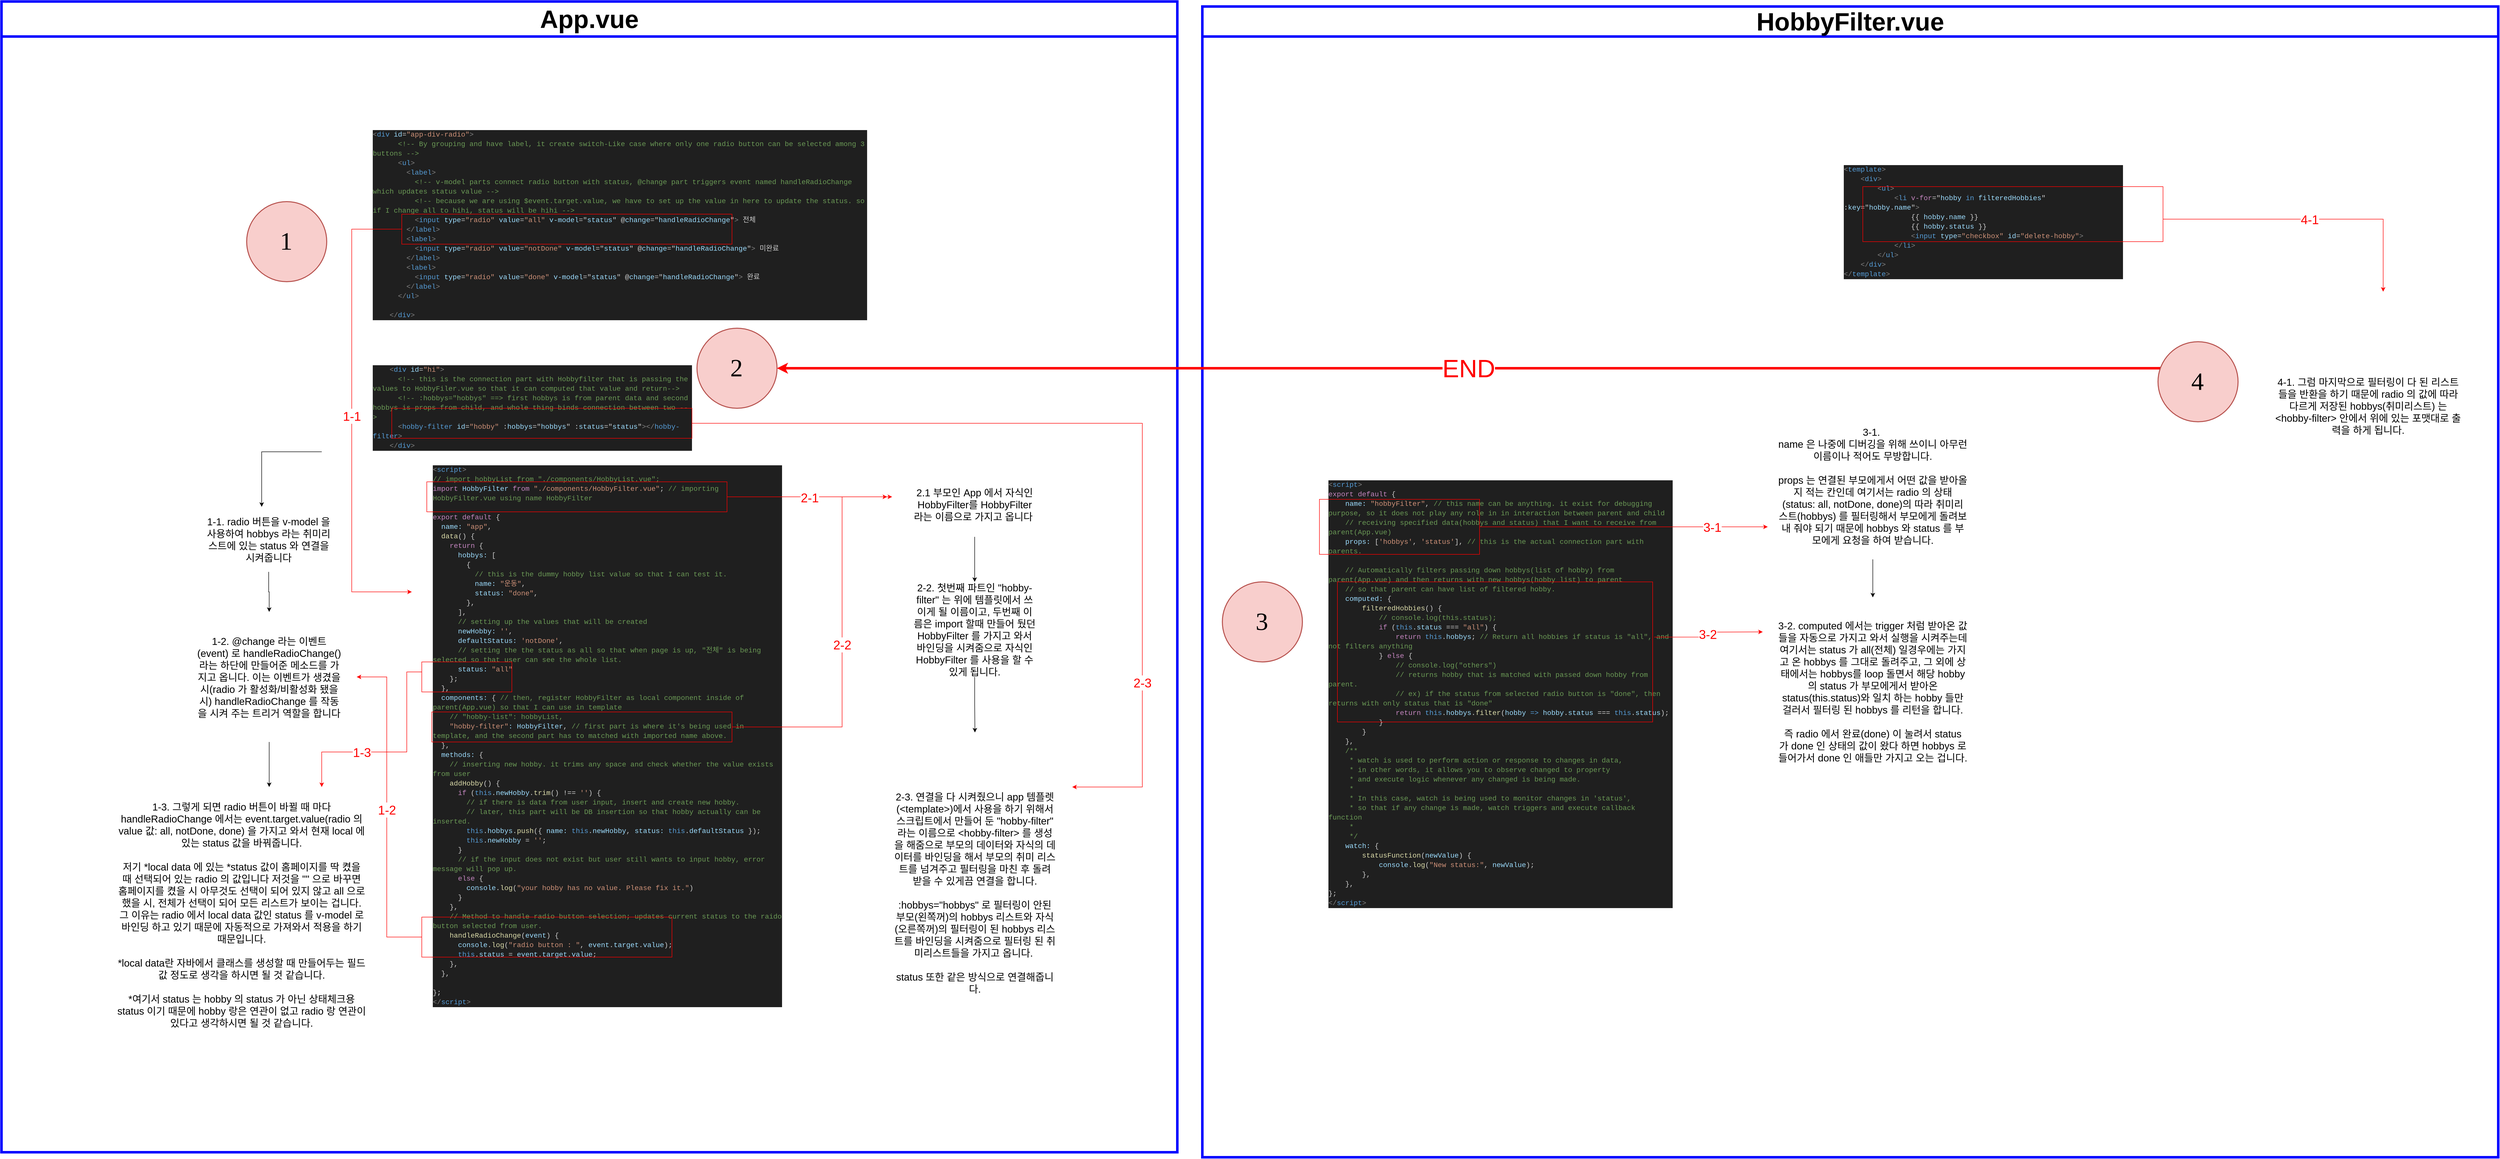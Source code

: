 <mxfile version="23.1.7" type="device">
  <diagram name="Page-1" id="AKq-HtfUwwOY7Rf29wgI">
    <mxGraphModel dx="2935" dy="727" grid="1" gridSize="10" guides="1" tooltips="1" connect="1" arrows="1" fold="1" page="1" pageScale="1" pageWidth="850" pageHeight="1100" math="0" shadow="0">
      <root>
        <mxCell id="0" />
        <mxCell id="1" parent="0" />
        <mxCell id="H-_R9Qs3FDrRe_8yRrIF-1" value="App.vue" style="swimlane;whiteSpace=wrap;html=1;movable=1;resizable=1;rotatable=1;deletable=1;editable=1;locked=0;connectable=1;strokeWidth=5;strokeColor=#0000FF;fontSize=50;startSize=70;" vertex="1" parent="1">
          <mxGeometry x="-1240" y="610" width="2350" height="2300" as="geometry" />
        </mxCell>
        <mxCell id="H-_R9Qs3FDrRe_8yRrIF-2" value="HobbyFilter.vue" style="swimlane;whiteSpace=wrap;html=1;movable=1;resizable=1;rotatable=1;deletable=1;editable=1;locked=0;connectable=1;strokeWidth=5;strokeColor=#0000FF;fontSize=50;startSize=60;" vertex="1" parent="1">
          <mxGeometry x="1160" y="620" width="2590" height="2300" as="geometry" />
        </mxCell>
        <mxCell id="H-_R9Qs3FDrRe_8yRrIF-31" value="&lt;div style=&quot;color: rgb(204, 204, 204); background-color: rgb(31, 31, 31); font-family: Consolas, &amp;quot;Courier New&amp;quot;, monospace; font-weight: normal; font-size: 14px; line-height: 19px;&quot;&gt;&lt;div&gt;&lt;span style=&quot;color: #808080;&quot;&gt;&amp;lt;&lt;/span&gt;&lt;span style=&quot;color: #569cd6;&quot;&gt;div&lt;/span&gt;&lt;span style=&quot;color: #cccccc;&quot;&gt; &lt;/span&gt;&lt;span style=&quot;color: #9cdcfe;&quot;&gt;id&lt;/span&gt;&lt;span style=&quot;color: #cccccc;&quot;&gt;=&lt;/span&gt;&lt;span style=&quot;color: #ce9178;&quot;&gt;&quot;app-div-radio&quot;&lt;/span&gt;&lt;span style=&quot;color: #808080;&quot;&gt;&amp;gt;&lt;/span&gt;&lt;/div&gt;&lt;div&gt;&lt;span style=&quot;color: #cccccc;&quot;&gt;&amp;nbsp; &amp;nbsp; &amp;nbsp; &lt;/span&gt;&lt;span style=&quot;color: #6a9955;&quot;&gt;&amp;lt;!-- By grouping and have label, it create switch-Like case where only one radio button can be selected among 3 buttons --&amp;gt;&lt;/span&gt;&lt;/div&gt;&lt;div&gt;&lt;span style=&quot;color: #cccccc;&quot;&gt;&amp;nbsp; &amp;nbsp; &amp;nbsp; &lt;/span&gt;&lt;span style=&quot;color: #808080;&quot;&gt;&amp;lt;&lt;/span&gt;&lt;span style=&quot;color: #569cd6;&quot;&gt;ul&lt;/span&gt;&lt;span style=&quot;color: #808080;&quot;&gt;&amp;gt;&lt;/span&gt;&lt;/div&gt;&lt;div&gt;&lt;span style=&quot;color: #cccccc;&quot;&gt;&amp;nbsp; &amp;nbsp; &amp;nbsp; &amp;nbsp; &lt;/span&gt;&lt;span style=&quot;color: #808080;&quot;&gt;&amp;lt;&lt;/span&gt;&lt;span style=&quot;color: #569cd6;&quot;&gt;label&lt;/span&gt;&lt;span style=&quot;color: #808080;&quot;&gt;&amp;gt;&lt;/span&gt;&lt;/div&gt;&lt;div&gt;&lt;span style=&quot;color: #cccccc;&quot;&gt;&amp;nbsp; &amp;nbsp; &amp;nbsp; &amp;nbsp; &amp;nbsp; &lt;/span&gt;&lt;span style=&quot;color: #6a9955;&quot;&gt;&amp;lt;!-- v-model parts connect radio button with status, @change part triggers event named handleRadioChange which updates status value --&amp;gt;&lt;/span&gt;&lt;/div&gt;&lt;div&gt;&lt;span style=&quot;color: #cccccc;&quot;&gt;&amp;nbsp; &amp;nbsp; &amp;nbsp; &amp;nbsp; &amp;nbsp; &lt;/span&gt;&lt;span style=&quot;color: #6a9955;&quot;&gt;&amp;lt;!-- because we are using $event.target.value, we have to set up the value in here to update the status. so if I change all to hihi, status will be hihi --&amp;gt;&lt;/span&gt;&lt;/div&gt;&lt;div&gt;&lt;span style=&quot;color: #cccccc;&quot;&gt;&amp;nbsp; &amp;nbsp; &amp;nbsp; &amp;nbsp; &amp;nbsp; &lt;/span&gt;&lt;span style=&quot;color: #808080;&quot;&gt;&amp;lt;&lt;/span&gt;&lt;span style=&quot;color: #569cd6;&quot;&gt;input&lt;/span&gt;&lt;span style=&quot;color: #cccccc;&quot;&gt; &lt;/span&gt;&lt;span style=&quot;color: #9cdcfe;&quot;&gt;type&lt;/span&gt;&lt;span style=&quot;color: #cccccc;&quot;&gt;=&lt;/span&gt;&lt;span style=&quot;color: #ce9178;&quot;&gt;&quot;radio&quot;&lt;/span&gt;&lt;span style=&quot;color: #cccccc;&quot;&gt; &lt;/span&gt;&lt;span style=&quot;color: #9cdcfe;&quot;&gt;value&lt;/span&gt;&lt;span style=&quot;color: #cccccc;&quot;&gt;=&lt;/span&gt;&lt;span style=&quot;color: #ce9178;&quot;&gt;&quot;all&quot;&lt;/span&gt;&lt;span style=&quot;color: #cccccc;&quot;&gt; &lt;/span&gt;&lt;span style=&quot;color: #9cdcfe;&quot;&gt;v-model&lt;/span&gt;&lt;span style=&quot;color: #cccccc;&quot;&gt;=&lt;/span&gt;&lt;span style=&quot;color: #cccccc;&quot;&gt;&quot;&lt;/span&gt;&lt;span style=&quot;color: #9cdcfe;&quot;&gt;status&lt;/span&gt;&lt;span style=&quot;color: #cccccc;&quot;&gt;&quot;&lt;/span&gt;&lt;span style=&quot;color: #cccccc;&quot;&gt; @&lt;/span&gt;&lt;span style=&quot;color: #9cdcfe;&quot;&gt;change&lt;/span&gt;&lt;span style=&quot;color: #cccccc;&quot;&gt;=&lt;/span&gt;&lt;span style=&quot;color: #cccccc;&quot;&gt;&quot;&lt;/span&gt;&lt;span style=&quot;color: #9cdcfe;&quot;&gt;handleRadioChange&lt;/span&gt;&lt;span style=&quot;color: #cccccc;&quot;&gt;&quot;&lt;/span&gt;&lt;span style=&quot;color: #808080;&quot;&gt;&amp;gt;&lt;/span&gt;&lt;span style=&quot;color: #cccccc;&quot;&gt; 전체&lt;/span&gt;&lt;/div&gt;&lt;div&gt;&lt;span style=&quot;color: #cccccc;&quot;&gt;&amp;nbsp; &amp;nbsp; &amp;nbsp; &amp;nbsp; &lt;/span&gt;&lt;span style=&quot;color: #808080;&quot;&gt;&amp;lt;/&lt;/span&gt;&lt;span style=&quot;color: #569cd6;&quot;&gt;label&lt;/span&gt;&lt;span style=&quot;color: #808080;&quot;&gt;&amp;gt;&lt;/span&gt;&lt;/div&gt;&lt;div&gt;&lt;span style=&quot;color: #cccccc;&quot;&gt;&amp;nbsp; &amp;nbsp; &amp;nbsp; &amp;nbsp; &lt;/span&gt;&lt;span style=&quot;color: #808080;&quot;&gt;&amp;lt;&lt;/span&gt;&lt;span style=&quot;color: #569cd6;&quot;&gt;label&lt;/span&gt;&lt;span style=&quot;color: #808080;&quot;&gt;&amp;gt;&lt;/span&gt;&lt;/div&gt;&lt;div&gt;&lt;span style=&quot;color: #cccccc;&quot;&gt;&amp;nbsp; &amp;nbsp; &amp;nbsp; &amp;nbsp; &amp;nbsp; &lt;/span&gt;&lt;span style=&quot;color: #808080;&quot;&gt;&amp;lt;&lt;/span&gt;&lt;span style=&quot;color: #569cd6;&quot;&gt;input&lt;/span&gt;&lt;span style=&quot;color: #cccccc;&quot;&gt; &lt;/span&gt;&lt;span style=&quot;color: #9cdcfe;&quot;&gt;type&lt;/span&gt;&lt;span style=&quot;color: #cccccc;&quot;&gt;=&lt;/span&gt;&lt;span style=&quot;color: #ce9178;&quot;&gt;&quot;radio&quot;&lt;/span&gt;&lt;span style=&quot;color: #cccccc;&quot;&gt; &lt;/span&gt;&lt;span style=&quot;color: #9cdcfe;&quot;&gt;value&lt;/span&gt;&lt;span style=&quot;color: #cccccc;&quot;&gt;=&lt;/span&gt;&lt;span style=&quot;color: #ce9178;&quot;&gt;&quot;notDone&quot;&lt;/span&gt;&lt;span style=&quot;color: #cccccc;&quot;&gt; &lt;/span&gt;&lt;span style=&quot;color: #9cdcfe;&quot;&gt;v-model&lt;/span&gt;&lt;span style=&quot;color: #cccccc;&quot;&gt;=&lt;/span&gt;&lt;span style=&quot;color: #cccccc;&quot;&gt;&quot;&lt;/span&gt;&lt;span style=&quot;color: #9cdcfe;&quot;&gt;status&lt;/span&gt;&lt;span style=&quot;color: #cccccc;&quot;&gt;&quot;&lt;/span&gt;&lt;span style=&quot;color: #cccccc;&quot;&gt; @&lt;/span&gt;&lt;span style=&quot;color: #9cdcfe;&quot;&gt;change&lt;/span&gt;&lt;span style=&quot;color: #cccccc;&quot;&gt;=&lt;/span&gt;&lt;span style=&quot;color: #cccccc;&quot;&gt;&quot;&lt;/span&gt;&lt;span style=&quot;color: #9cdcfe;&quot;&gt;handleRadioChange&lt;/span&gt;&lt;span style=&quot;color: #cccccc;&quot;&gt;&quot;&lt;/span&gt;&lt;span style=&quot;color: #808080;&quot;&gt;&amp;gt;&lt;/span&gt;&lt;span style=&quot;color: #cccccc;&quot;&gt; 미완료&lt;/span&gt;&lt;/div&gt;&lt;div&gt;&lt;span style=&quot;color: #cccccc;&quot;&gt;&amp;nbsp; &amp;nbsp; &amp;nbsp; &amp;nbsp; &lt;/span&gt;&lt;span style=&quot;color: #808080;&quot;&gt;&amp;lt;/&lt;/span&gt;&lt;span style=&quot;color: #569cd6;&quot;&gt;label&lt;/span&gt;&lt;span style=&quot;color: #808080;&quot;&gt;&amp;gt;&lt;/span&gt;&lt;/div&gt;&lt;div&gt;&lt;span style=&quot;color: #cccccc;&quot;&gt;&amp;nbsp; &amp;nbsp; &amp;nbsp; &amp;nbsp; &lt;/span&gt;&lt;span style=&quot;color: #808080;&quot;&gt;&amp;lt;&lt;/span&gt;&lt;span style=&quot;color: #569cd6;&quot;&gt;label&lt;/span&gt;&lt;span style=&quot;color: #808080;&quot;&gt;&amp;gt;&lt;/span&gt;&lt;/div&gt;&lt;div&gt;&lt;span style=&quot;color: #cccccc;&quot;&gt;&amp;nbsp; &amp;nbsp; &amp;nbsp; &amp;nbsp; &amp;nbsp; &lt;/span&gt;&lt;span style=&quot;color: #808080;&quot;&gt;&amp;lt;&lt;/span&gt;&lt;span style=&quot;color: #569cd6;&quot;&gt;input&lt;/span&gt;&lt;span style=&quot;color: #cccccc;&quot;&gt; &lt;/span&gt;&lt;span style=&quot;color: #9cdcfe;&quot;&gt;type&lt;/span&gt;&lt;span style=&quot;color: #cccccc;&quot;&gt;=&lt;/span&gt;&lt;span style=&quot;color: #ce9178;&quot;&gt;&quot;radio&quot;&lt;/span&gt;&lt;span style=&quot;color: #cccccc;&quot;&gt; &lt;/span&gt;&lt;span style=&quot;color: #9cdcfe;&quot;&gt;value&lt;/span&gt;&lt;span style=&quot;color: #cccccc;&quot;&gt;=&lt;/span&gt;&lt;span style=&quot;color: #ce9178;&quot;&gt;&quot;done&quot;&lt;/span&gt;&lt;span style=&quot;color: #cccccc;&quot;&gt; &lt;/span&gt;&lt;span style=&quot;color: #9cdcfe;&quot;&gt;v-model&lt;/span&gt;&lt;span style=&quot;color: #cccccc;&quot;&gt;=&lt;/span&gt;&lt;span style=&quot;color: #cccccc;&quot;&gt;&quot;&lt;/span&gt;&lt;span style=&quot;color: #9cdcfe;&quot;&gt;status&lt;/span&gt;&lt;span style=&quot;color: #cccccc;&quot;&gt;&quot;&lt;/span&gt;&lt;span style=&quot;color: #cccccc;&quot;&gt; @&lt;/span&gt;&lt;span style=&quot;color: #9cdcfe;&quot;&gt;change&lt;/span&gt;&lt;span style=&quot;color: #cccccc;&quot;&gt;=&lt;/span&gt;&lt;span style=&quot;color: #cccccc;&quot;&gt;&quot;&lt;/span&gt;&lt;span style=&quot;color: #9cdcfe;&quot;&gt;handleRadioChange&lt;/span&gt;&lt;span style=&quot;color: #cccccc;&quot;&gt;&quot;&lt;/span&gt;&lt;span style=&quot;color: #808080;&quot;&gt;&amp;gt;&lt;/span&gt;&lt;span style=&quot;color: #cccccc;&quot;&gt; 완료&lt;/span&gt;&lt;/div&gt;&lt;div&gt;&lt;span style=&quot;color: #cccccc;&quot;&gt;&amp;nbsp; &amp;nbsp; &amp;nbsp; &amp;nbsp; &lt;/span&gt;&lt;span style=&quot;color: #808080;&quot;&gt;&amp;lt;/&lt;/span&gt;&lt;span style=&quot;color: #569cd6;&quot;&gt;label&lt;/span&gt;&lt;span style=&quot;color: #808080;&quot;&gt;&amp;gt;&lt;/span&gt;&lt;/div&gt;&lt;div&gt;&lt;span style=&quot;color: #cccccc;&quot;&gt;&amp;nbsp; &amp;nbsp; &amp;nbsp; &lt;/span&gt;&lt;span style=&quot;color: #808080;&quot;&gt;&amp;lt;/&lt;/span&gt;&lt;span style=&quot;color: #569cd6;&quot;&gt;ul&lt;/span&gt;&lt;span style=&quot;color: #808080;&quot;&gt;&amp;gt;&lt;/span&gt;&lt;/div&gt;&lt;br&gt;&lt;div&gt;&lt;span style=&quot;color: #cccccc;&quot;&gt;&amp;nbsp; &amp;nbsp; &lt;/span&gt;&lt;span style=&quot;color: #808080;&quot;&gt;&amp;lt;/&lt;/span&gt;&lt;span style=&quot;color: #569cd6;&quot;&gt;div&lt;/span&gt;&lt;span style=&quot;color: #808080;&quot;&gt;&amp;gt;&lt;/span&gt;&lt;/div&gt;&lt;/div&gt;" style="text;whiteSpace=wrap;html=1;" vertex="1" parent="1">
          <mxGeometry x="-500" y="860" width="990" height="410" as="geometry" />
        </mxCell>
        <mxCell id="H-_R9Qs3FDrRe_8yRrIF-32" value="&lt;div style=&quot;color: rgb(204, 204, 204); background-color: rgb(31, 31, 31); font-family: Consolas, &amp;quot;Courier New&amp;quot;, monospace; font-weight: normal; font-size: 14px; line-height: 19px;&quot;&gt;&lt;div&gt;&lt;span style=&quot;color: #cccccc;&quot;&gt;&amp;nbsp; &amp;nbsp; &lt;/span&gt;&lt;span style=&quot;color: #808080;&quot;&gt;&amp;lt;&lt;/span&gt;&lt;span style=&quot;color: #569cd6;&quot;&gt;div&lt;/span&gt;&lt;span style=&quot;color: #cccccc;&quot;&gt; &lt;/span&gt;&lt;span style=&quot;color: #9cdcfe;&quot;&gt;id&lt;/span&gt;&lt;span style=&quot;color: #cccccc;&quot;&gt;=&lt;/span&gt;&lt;span style=&quot;color: #ce9178;&quot;&gt;&quot;hi&quot;&lt;/span&gt;&lt;span style=&quot;color: #808080;&quot;&gt;&amp;gt;&lt;/span&gt;&lt;/div&gt;&lt;div&gt;&lt;span style=&quot;color: #cccccc;&quot;&gt;&amp;nbsp; &amp;nbsp; &amp;nbsp; &lt;/span&gt;&lt;span style=&quot;color: #6a9955;&quot;&gt;&amp;lt;!-- this is the connection part with Hobbyfilter that is passing the values to HobbyFiler.vue so that it can computed that value and return--&amp;gt;&lt;/span&gt;&lt;/div&gt;&lt;div&gt;&lt;span style=&quot;color: #cccccc;&quot;&gt;&amp;nbsp; &amp;nbsp; &amp;nbsp; &lt;/span&gt;&lt;span style=&quot;color: #6a9955;&quot;&gt;&amp;lt;!-- :hobbys=&quot;hobbys&quot; ==&amp;gt; first hobbys is from parent data and second hobbys is props from child, and whole thing binds connection between two --&amp;gt;&lt;/span&gt;&lt;/div&gt;&lt;div&gt;&lt;span style=&quot;color: #cccccc;&quot;&gt;&amp;nbsp; &amp;nbsp; &amp;nbsp; &lt;/span&gt;&lt;span style=&quot;color: #808080;&quot;&gt;&amp;lt;&lt;/span&gt;&lt;span style=&quot;color: #569cd6;&quot;&gt;hobby-filter&lt;/span&gt;&lt;span style=&quot;color: #cccccc;&quot;&gt; &lt;/span&gt;&lt;span style=&quot;color: #9cdcfe;&quot;&gt;id&lt;/span&gt;&lt;span style=&quot;color: #cccccc;&quot;&gt;=&lt;/span&gt;&lt;span style=&quot;color: #ce9178;&quot;&gt;&quot;hobby&quot;&lt;/span&gt;&lt;span style=&quot;color: #cccccc;&quot;&gt; :&lt;/span&gt;&lt;span style=&quot;color: #9cdcfe;&quot;&gt;hobbys&lt;/span&gt;&lt;span style=&quot;color: #cccccc;&quot;&gt;=&lt;/span&gt;&lt;span style=&quot;color: #cccccc;&quot;&gt;&quot;&lt;/span&gt;&lt;span style=&quot;color: #9cdcfe;&quot;&gt;hobbys&lt;/span&gt;&lt;span style=&quot;color: #cccccc;&quot;&gt;&quot;&lt;/span&gt;&lt;span style=&quot;color: #cccccc;&quot;&gt; :&lt;/span&gt;&lt;span style=&quot;color: #9cdcfe;&quot;&gt;status&lt;/span&gt;&lt;span style=&quot;color: #cccccc;&quot;&gt;=&lt;/span&gt;&lt;span style=&quot;color: #cccccc;&quot;&gt;&quot;&lt;/span&gt;&lt;span style=&quot;color: #9cdcfe;&quot;&gt;status&lt;/span&gt;&lt;span style=&quot;color: #cccccc;&quot;&gt;&quot;&lt;/span&gt;&lt;span style=&quot;color: #808080;&quot;&gt;&amp;gt;&amp;lt;/&lt;/span&gt;&lt;span style=&quot;color: #569cd6;&quot;&gt;hobby-filter&lt;/span&gt;&lt;span style=&quot;color: #808080;&quot;&gt;&amp;gt;&lt;/span&gt;&lt;/div&gt;&lt;div&gt;&lt;span style=&quot;color: #cccccc;&quot;&gt;&amp;nbsp; &amp;nbsp; &lt;/span&gt;&lt;span style=&quot;color: #808080;&quot;&gt;&amp;lt;/&lt;/span&gt;&lt;span style=&quot;color: #569cd6;&quot;&gt;div&lt;/span&gt;&lt;span style=&quot;color: #808080;&quot;&gt;&amp;gt;&lt;/span&gt;&lt;/div&gt;&lt;/div&gt;" style="text;whiteSpace=wrap;html=1;" vertex="1" parent="1">
          <mxGeometry x="-500" y="1330" width="640" height="210" as="geometry" />
        </mxCell>
        <mxCell id="H-_R9Qs3FDrRe_8yRrIF-33" value="&lt;div style=&quot;color: rgb(204, 204, 204); background-color: rgb(31, 31, 31); font-family: Consolas, &amp;quot;Courier New&amp;quot;, monospace; font-weight: normal; font-size: 14px; line-height: 19px;&quot;&gt;&lt;div&gt;&lt;span style=&quot;color: #808080;&quot;&gt;&amp;lt;&lt;/span&gt;&lt;span style=&quot;color: #569cd6;&quot;&gt;script&lt;/span&gt;&lt;span style=&quot;color: #808080;&quot;&gt;&amp;gt;&lt;/span&gt;&lt;/div&gt;&lt;div&gt;&lt;span style=&quot;color: #6a9955;&quot;&gt;// import hobbyList from &quot;./components/HobbyList.vue&quot;;&lt;/span&gt;&lt;/div&gt;&lt;div&gt;&lt;span style=&quot;color: #c586c0;&quot;&gt;import&lt;/span&gt;&lt;span style=&quot;color: #cccccc;&quot;&gt; &lt;/span&gt;&lt;span style=&quot;color: #9cdcfe;&quot;&gt;HobbyFilter&lt;/span&gt;&lt;span style=&quot;color: #cccccc;&quot;&gt; &lt;/span&gt;&lt;span style=&quot;color: #c586c0;&quot;&gt;from&lt;/span&gt;&lt;span style=&quot;color: #cccccc;&quot;&gt; &lt;/span&gt;&lt;span style=&quot;color: #ce9178;&quot;&gt;&quot;./components/HobbyFilter.vue&quot;&lt;/span&gt;&lt;span style=&quot;color: #cccccc;&quot;&gt;; &lt;/span&gt;&lt;span style=&quot;color: #6a9955;&quot;&gt;// importing HobbyFilter.vue using name HobbyFilter &lt;/span&gt;&lt;/div&gt;&lt;br&gt;&lt;div&gt;&lt;span style=&quot;color: #c586c0;&quot;&gt;export&lt;/span&gt;&lt;span style=&quot;color: #cccccc;&quot;&gt; &lt;/span&gt;&lt;span style=&quot;color: #c586c0;&quot;&gt;default&lt;/span&gt;&lt;span style=&quot;color: #cccccc;&quot;&gt; {&lt;/span&gt;&lt;/div&gt;&lt;div&gt;&lt;span style=&quot;color: #cccccc;&quot;&gt;&amp;nbsp; &lt;/span&gt;&lt;span style=&quot;color: #9cdcfe;&quot;&gt;name&lt;/span&gt;&lt;span style=&quot;color: #9cdcfe;&quot;&gt;:&lt;/span&gt;&lt;span style=&quot;color: #cccccc;&quot;&gt; &lt;/span&gt;&lt;span style=&quot;color: #ce9178;&quot;&gt;&quot;app&quot;&lt;/span&gt;&lt;span style=&quot;color: #cccccc;&quot;&gt;,&lt;/span&gt;&lt;/div&gt;&lt;div&gt;&lt;span style=&quot;color: #cccccc;&quot;&gt;&amp;nbsp; &lt;/span&gt;&lt;span style=&quot;color: #dcdcaa;&quot;&gt;data&lt;/span&gt;&lt;span style=&quot;color: #cccccc;&quot;&gt;() {&lt;/span&gt;&lt;/div&gt;&lt;div&gt;&lt;span style=&quot;color: #cccccc;&quot;&gt;&amp;nbsp; &amp;nbsp; &lt;/span&gt;&lt;span style=&quot;color: #c586c0;&quot;&gt;return&lt;/span&gt;&lt;span style=&quot;color: #cccccc;&quot;&gt; {&lt;/span&gt;&lt;/div&gt;&lt;div&gt;&lt;span style=&quot;color: #cccccc;&quot;&gt;&amp;nbsp; &amp;nbsp; &amp;nbsp; &lt;/span&gt;&lt;span style=&quot;color: #9cdcfe;&quot;&gt;hobbys&lt;/span&gt;&lt;span style=&quot;color: #9cdcfe;&quot;&gt;:&lt;/span&gt;&lt;span style=&quot;color: #cccccc;&quot;&gt; [&lt;/span&gt;&lt;/div&gt;&lt;div&gt;&lt;span style=&quot;color: #cccccc;&quot;&gt;&amp;nbsp; &amp;nbsp; &amp;nbsp; &amp;nbsp; {&lt;/span&gt;&lt;/div&gt;&lt;div&gt;&lt;span style=&quot;color: #cccccc;&quot;&gt;&amp;nbsp; &amp;nbsp; &amp;nbsp; &amp;nbsp; &amp;nbsp; &lt;/span&gt;&lt;span style=&quot;color: #6a9955;&quot;&gt;// this is the dummy hobby list value so that I can test it.&lt;/span&gt;&lt;/div&gt;&lt;div&gt;&lt;span style=&quot;color: #cccccc;&quot;&gt;&amp;nbsp; &amp;nbsp; &amp;nbsp; &amp;nbsp; &amp;nbsp; &lt;/span&gt;&lt;span style=&quot;color: #9cdcfe;&quot;&gt;name&lt;/span&gt;&lt;span style=&quot;color: #9cdcfe;&quot;&gt;:&lt;/span&gt;&lt;span style=&quot;color: #cccccc;&quot;&gt; &lt;/span&gt;&lt;span style=&quot;color: #ce9178;&quot;&gt;&quot;운동&quot;&lt;/span&gt;&lt;span style=&quot;color: #cccccc;&quot;&gt;,&lt;/span&gt;&lt;/div&gt;&lt;div&gt;&lt;span style=&quot;color: #cccccc;&quot;&gt;&amp;nbsp; &amp;nbsp; &amp;nbsp; &amp;nbsp; &amp;nbsp; &lt;/span&gt;&lt;span style=&quot;color: #9cdcfe;&quot;&gt;status&lt;/span&gt;&lt;span style=&quot;color: #9cdcfe;&quot;&gt;:&lt;/span&gt;&lt;span style=&quot;color: #cccccc;&quot;&gt; &lt;/span&gt;&lt;span style=&quot;color: #ce9178;&quot;&gt;&quot;done&quot;&lt;/span&gt;&lt;span style=&quot;color: #cccccc;&quot;&gt;,&lt;/span&gt;&lt;/div&gt;&lt;div&gt;&lt;span style=&quot;color: #cccccc;&quot;&gt;&amp;nbsp; &amp;nbsp; &amp;nbsp; &amp;nbsp; },&lt;/span&gt;&lt;/div&gt;&lt;div&gt;&lt;span style=&quot;color: #cccccc;&quot;&gt;&amp;nbsp; &amp;nbsp; &amp;nbsp; ],&lt;/span&gt;&lt;/div&gt;&lt;div&gt;&lt;span style=&quot;color: #cccccc;&quot;&gt;&amp;nbsp; &amp;nbsp; &amp;nbsp; &lt;/span&gt;&lt;span style=&quot;color: #6a9955;&quot;&gt;// setting up the values that will be created &lt;/span&gt;&lt;/div&gt;&lt;div&gt;&lt;span style=&quot;color: #cccccc;&quot;&gt;&amp;nbsp; &amp;nbsp; &amp;nbsp; &lt;/span&gt;&lt;span style=&quot;color: #9cdcfe;&quot;&gt;newHobby&lt;/span&gt;&lt;span style=&quot;color: #9cdcfe;&quot;&gt;:&lt;/span&gt;&lt;span style=&quot;color: #cccccc;&quot;&gt; &lt;/span&gt;&lt;span style=&quot;color: #ce9178;&quot;&gt;&#39;&#39;&lt;/span&gt;&lt;span style=&quot;color: #cccccc;&quot;&gt;,&lt;/span&gt;&lt;/div&gt;&lt;div&gt;&lt;span style=&quot;color: #cccccc;&quot;&gt;&amp;nbsp; &amp;nbsp; &amp;nbsp; &lt;/span&gt;&lt;span style=&quot;color: #9cdcfe;&quot;&gt;defaultStatus&lt;/span&gt;&lt;span style=&quot;color: #9cdcfe;&quot;&gt;:&lt;/span&gt;&lt;span style=&quot;color: #cccccc;&quot;&gt; &lt;/span&gt;&lt;span style=&quot;color: #ce9178;&quot;&gt;&#39;notDone&#39;&lt;/span&gt;&lt;span style=&quot;color: #cccccc;&quot;&gt;,&lt;/span&gt;&lt;/div&gt;&lt;div&gt;&lt;span style=&quot;color: #cccccc;&quot;&gt;&amp;nbsp; &amp;nbsp; &amp;nbsp; &lt;/span&gt;&lt;span style=&quot;color: #6a9955;&quot;&gt;// setting the the status as all so that when page is up, &quot;전체&quot; is being selected so that user can see the whole list.&lt;/span&gt;&lt;/div&gt;&lt;div&gt;&lt;span style=&quot;color: #cccccc;&quot;&gt;&amp;nbsp; &amp;nbsp; &amp;nbsp; &lt;/span&gt;&lt;span style=&quot;color: #9cdcfe;&quot;&gt;status&lt;/span&gt;&lt;span style=&quot;color: #9cdcfe;&quot;&gt;:&lt;/span&gt;&lt;span style=&quot;color: #cccccc;&quot;&gt; &lt;/span&gt;&lt;span style=&quot;color: #ce9178;&quot;&gt;&quot;all&quot;&lt;/span&gt;&lt;/div&gt;&lt;div&gt;&lt;span style=&quot;color: #cccccc;&quot;&gt;&amp;nbsp; &amp;nbsp; };&lt;/span&gt;&lt;/div&gt;&lt;div&gt;&lt;span style=&quot;color: #cccccc;&quot;&gt;&amp;nbsp; },&lt;/span&gt;&lt;/div&gt;&lt;div&gt;&lt;span style=&quot;color: #cccccc;&quot;&gt;&amp;nbsp; &lt;/span&gt;&lt;span style=&quot;color: #9cdcfe;&quot;&gt;components&lt;/span&gt;&lt;span style=&quot;color: #9cdcfe;&quot;&gt;:&lt;/span&gt;&lt;span style=&quot;color: #cccccc;&quot;&gt; { &lt;/span&gt;&lt;span style=&quot;color: #6a9955;&quot;&gt;// then, register HobbyFilter as local component inside of parent(App.vue) so that I can use in template&lt;/span&gt;&lt;/div&gt;&lt;div&gt;&lt;span style=&quot;color: #cccccc;&quot;&gt;&amp;nbsp; &amp;nbsp; &lt;/span&gt;&lt;span style=&quot;color: #6a9955;&quot;&gt;// &quot;hobby-list&quot;: hobbyList,&lt;/span&gt;&lt;/div&gt;&lt;div&gt;&lt;span style=&quot;color: #cccccc;&quot;&gt;&amp;nbsp; &amp;nbsp; &lt;/span&gt;&lt;span style=&quot;color: #ce9178;&quot;&gt;&quot;hobby-filter&quot;&lt;/span&gt;&lt;span style=&quot;color: #9cdcfe;&quot;&gt;:&lt;/span&gt;&lt;span style=&quot;color: #cccccc;&quot;&gt; &lt;/span&gt;&lt;span style=&quot;color: #9cdcfe;&quot;&gt;HobbyFilter&lt;/span&gt;&lt;span style=&quot;color: #cccccc;&quot;&gt;, &lt;/span&gt;&lt;span style=&quot;color: #6a9955;&quot;&gt;// first part is where it&#39;s being used in template, and the second part has to matched with imported name above.&lt;/span&gt;&lt;/div&gt;&lt;div&gt;&lt;span style=&quot;color: #cccccc;&quot;&gt;&amp;nbsp; },&lt;/span&gt;&lt;/div&gt;&lt;div&gt;&lt;span style=&quot;color: #cccccc;&quot;&gt;&amp;nbsp; &lt;/span&gt;&lt;span style=&quot;color: #9cdcfe;&quot;&gt;methods:&lt;/span&gt;&lt;span style=&quot;color: #cccccc;&quot;&gt; {&lt;/span&gt;&lt;/div&gt;&lt;div&gt;&lt;span style=&quot;color: #cccccc;&quot;&gt;&amp;nbsp; &amp;nbsp; &lt;/span&gt;&lt;span style=&quot;color: #6a9955;&quot;&gt;// inserting new hobby. it trims any space and check whether the value exists from user&lt;/span&gt;&lt;/div&gt;&lt;div&gt;&lt;span style=&quot;color: #cccccc;&quot;&gt;&amp;nbsp; &amp;nbsp; &lt;/span&gt;&lt;span style=&quot;color: #dcdcaa;&quot;&gt;addHobby&lt;/span&gt;&lt;span style=&quot;color: #cccccc;&quot;&gt;() {&lt;/span&gt;&lt;/div&gt;&lt;div&gt;&lt;span style=&quot;color: #cccccc;&quot;&gt;&amp;nbsp; &amp;nbsp; &amp;nbsp; &lt;/span&gt;&lt;span style=&quot;color: #c586c0;&quot;&gt;if&lt;/span&gt;&lt;span style=&quot;color: #cccccc;&quot;&gt; (&lt;/span&gt;&lt;span style=&quot;color: #569cd6;&quot;&gt;this&lt;/span&gt;&lt;span style=&quot;color: #cccccc;&quot;&gt;.&lt;/span&gt;&lt;span style=&quot;color: #9cdcfe;&quot;&gt;newHobby&lt;/span&gt;&lt;span style=&quot;color: #cccccc;&quot;&gt;.&lt;/span&gt;&lt;span style=&quot;color: #dcdcaa;&quot;&gt;trim&lt;/span&gt;&lt;span style=&quot;color: #cccccc;&quot;&gt;() &lt;/span&gt;&lt;span style=&quot;color: #d4d4d4;&quot;&gt;!==&lt;/span&gt;&lt;span style=&quot;color: #cccccc;&quot;&gt; &lt;/span&gt;&lt;span style=&quot;color: #ce9178;&quot;&gt;&#39;&#39;&lt;/span&gt;&lt;span style=&quot;color: #cccccc;&quot;&gt;) {&lt;/span&gt;&lt;/div&gt;&lt;div&gt;&lt;span style=&quot;color: #cccccc;&quot;&gt;&amp;nbsp; &amp;nbsp; &amp;nbsp; &amp;nbsp; &lt;/span&gt;&lt;span style=&quot;color: #6a9955;&quot;&gt;// if there is data from user input, insert and create new hobby.&lt;/span&gt;&lt;/div&gt;&lt;div&gt;&lt;span style=&quot;color: #cccccc;&quot;&gt;&amp;nbsp; &amp;nbsp; &amp;nbsp; &amp;nbsp; &lt;/span&gt;&lt;span style=&quot;color: #6a9955;&quot;&gt;// later, this part will be DB insertion so that hobby actually can be inserted.&lt;/span&gt;&lt;/div&gt;&lt;div&gt;&lt;span style=&quot;color: #cccccc;&quot;&gt;&amp;nbsp; &amp;nbsp; &amp;nbsp; &amp;nbsp; &lt;/span&gt;&lt;span style=&quot;color: #569cd6;&quot;&gt;this&lt;/span&gt;&lt;span style=&quot;color: #cccccc;&quot;&gt;.&lt;/span&gt;&lt;span style=&quot;color: #9cdcfe;&quot;&gt;hobbys&lt;/span&gt;&lt;span style=&quot;color: #cccccc;&quot;&gt;.&lt;/span&gt;&lt;span style=&quot;color: #dcdcaa;&quot;&gt;push&lt;/span&gt;&lt;span style=&quot;color: #cccccc;&quot;&gt;({ &lt;/span&gt;&lt;span style=&quot;color: #9cdcfe;&quot;&gt;name&lt;/span&gt;&lt;span style=&quot;color: #9cdcfe;&quot;&gt;:&lt;/span&gt;&lt;span style=&quot;color: #cccccc;&quot;&gt; &lt;/span&gt;&lt;span style=&quot;color: #569cd6;&quot;&gt;this&lt;/span&gt;&lt;span style=&quot;color: #cccccc;&quot;&gt;.&lt;/span&gt;&lt;span style=&quot;color: #9cdcfe;&quot;&gt;newHobby&lt;/span&gt;&lt;span style=&quot;color: #cccccc;&quot;&gt;, &lt;/span&gt;&lt;span style=&quot;color: #9cdcfe;&quot;&gt;status&lt;/span&gt;&lt;span style=&quot;color: #9cdcfe;&quot;&gt;:&lt;/span&gt;&lt;span style=&quot;color: #cccccc;&quot;&gt; &lt;/span&gt;&lt;span style=&quot;color: #569cd6;&quot;&gt;this&lt;/span&gt;&lt;span style=&quot;color: #cccccc;&quot;&gt;.&lt;/span&gt;&lt;span style=&quot;color: #9cdcfe;&quot;&gt;defaultStatus&lt;/span&gt;&lt;span style=&quot;color: #cccccc;&quot;&gt; });&lt;/span&gt;&lt;/div&gt;&lt;div&gt;&lt;span style=&quot;color: #cccccc;&quot;&gt;&amp;nbsp; &amp;nbsp; &amp;nbsp; &amp;nbsp; &lt;/span&gt;&lt;span style=&quot;color: #569cd6;&quot;&gt;this&lt;/span&gt;&lt;span style=&quot;color: #cccccc;&quot;&gt;.&lt;/span&gt;&lt;span style=&quot;color: #9cdcfe;&quot;&gt;newHobby&lt;/span&gt;&lt;span style=&quot;color: #cccccc;&quot;&gt; &lt;/span&gt;&lt;span style=&quot;color: #d4d4d4;&quot;&gt;=&lt;/span&gt;&lt;span style=&quot;color: #cccccc;&quot;&gt; &lt;/span&gt;&lt;span style=&quot;color: #ce9178;&quot;&gt;&#39;&#39;&lt;/span&gt;&lt;span style=&quot;color: #cccccc;&quot;&gt;;&lt;/span&gt;&lt;/div&gt;&lt;div&gt;&lt;span style=&quot;color: #cccccc;&quot;&gt;&amp;nbsp; &amp;nbsp; &amp;nbsp; }&lt;/span&gt;&lt;/div&gt;&lt;div&gt;&lt;span style=&quot;color: #cccccc;&quot;&gt;&amp;nbsp; &amp;nbsp; &amp;nbsp; &lt;/span&gt;&lt;span style=&quot;color: #6a9955;&quot;&gt;// if the input does not exist but user still wants to input hobby, error message will pop up.&lt;/span&gt;&lt;/div&gt;&lt;div&gt;&lt;span style=&quot;color: #cccccc;&quot;&gt;&amp;nbsp; &amp;nbsp; &amp;nbsp; &lt;/span&gt;&lt;span style=&quot;color: #c586c0;&quot;&gt;else&lt;/span&gt;&lt;span style=&quot;color: #cccccc;&quot;&gt; {&lt;/span&gt;&lt;/div&gt;&lt;div&gt;&lt;span style=&quot;color: #cccccc;&quot;&gt;&amp;nbsp; &amp;nbsp; &amp;nbsp; &amp;nbsp; &lt;/span&gt;&lt;span style=&quot;color: #9cdcfe;&quot;&gt;console&lt;/span&gt;&lt;span style=&quot;color: #cccccc;&quot;&gt;.&lt;/span&gt;&lt;span style=&quot;color: #dcdcaa;&quot;&gt;log&lt;/span&gt;&lt;span style=&quot;color: #cccccc;&quot;&gt;(&lt;/span&gt;&lt;span style=&quot;color: #ce9178;&quot;&gt;&quot;your hobby has no value. Please fix it.&quot;&lt;/span&gt;&lt;span style=&quot;color: #cccccc;&quot;&gt;)&lt;/span&gt;&lt;/div&gt;&lt;div&gt;&lt;span style=&quot;color: #cccccc;&quot;&gt;&amp;nbsp; &amp;nbsp; &amp;nbsp; }&lt;/span&gt;&lt;/div&gt;&lt;div&gt;&lt;span style=&quot;color: #cccccc;&quot;&gt;&amp;nbsp; &amp;nbsp; },&lt;/span&gt;&lt;/div&gt;&lt;div&gt;&lt;span style=&quot;color: #cccccc;&quot;&gt;&amp;nbsp; &amp;nbsp; &lt;/span&gt;&lt;span style=&quot;color: #6a9955;&quot;&gt;// Method to handle radio button selection; updates current status to the raido button selected from user.&lt;/span&gt;&lt;/div&gt;&lt;div&gt;&lt;span style=&quot;color: #cccccc;&quot;&gt;&amp;nbsp; &amp;nbsp; &lt;/span&gt;&lt;span style=&quot;color: #dcdcaa;&quot;&gt;handleRadioChange&lt;/span&gt;&lt;span style=&quot;color: #cccccc;&quot;&gt;(&lt;/span&gt;&lt;span style=&quot;color: #9cdcfe;&quot;&gt;event&lt;/span&gt;&lt;span style=&quot;color: #cccccc;&quot;&gt;) {&lt;/span&gt;&lt;/div&gt;&lt;div&gt;&lt;span style=&quot;color: #cccccc;&quot;&gt;&amp;nbsp; &amp;nbsp; &amp;nbsp; &lt;/span&gt;&lt;span style=&quot;color: #9cdcfe;&quot;&gt;console&lt;/span&gt;&lt;span style=&quot;color: #cccccc;&quot;&gt;.&lt;/span&gt;&lt;span style=&quot;color: #dcdcaa;&quot;&gt;log&lt;/span&gt;&lt;span style=&quot;color: #cccccc;&quot;&gt;(&lt;/span&gt;&lt;span style=&quot;color: #ce9178;&quot;&gt;&quot;radio button : &quot;&lt;/span&gt;&lt;span style=&quot;color: #cccccc;&quot;&gt;, &lt;/span&gt;&lt;span style=&quot;color: #9cdcfe;&quot;&gt;event&lt;/span&gt;&lt;span style=&quot;color: #cccccc;&quot;&gt;.&lt;/span&gt;&lt;span style=&quot;color: #9cdcfe;&quot;&gt;target&lt;/span&gt;&lt;span style=&quot;color: #cccccc;&quot;&gt;.&lt;/span&gt;&lt;span style=&quot;color: #9cdcfe;&quot;&gt;value&lt;/span&gt;&lt;span style=&quot;color: #cccccc;&quot;&gt;);&lt;/span&gt;&lt;/div&gt;&lt;div&gt;&lt;span style=&quot;color: #cccccc;&quot;&gt;&amp;nbsp; &amp;nbsp; &amp;nbsp; &lt;/span&gt;&lt;span style=&quot;color: #569cd6;&quot;&gt;this&lt;/span&gt;&lt;span style=&quot;color: #cccccc;&quot;&gt;.&lt;/span&gt;&lt;span style=&quot;color: #9cdcfe;&quot;&gt;status&lt;/span&gt;&lt;span style=&quot;color: #cccccc;&quot;&gt; &lt;/span&gt;&lt;span style=&quot;color: #d4d4d4;&quot;&gt;=&lt;/span&gt;&lt;span style=&quot;color: #cccccc;&quot;&gt; &lt;/span&gt;&lt;span style=&quot;color: #9cdcfe;&quot;&gt;event&lt;/span&gt;&lt;span style=&quot;color: #cccccc;&quot;&gt;.&lt;/span&gt;&lt;span style=&quot;color: #9cdcfe;&quot;&gt;target&lt;/span&gt;&lt;span style=&quot;color: #cccccc;&quot;&gt;.&lt;/span&gt;&lt;span style=&quot;color: #9cdcfe;&quot;&gt;value&lt;/span&gt;&lt;span style=&quot;color: #cccccc;&quot;&gt;;&lt;/span&gt;&lt;/div&gt;&lt;div&gt;&lt;span style=&quot;color: #cccccc;&quot;&gt;&amp;nbsp; &amp;nbsp; },&lt;/span&gt;&lt;/div&gt;&lt;div&gt;&lt;span style=&quot;color: #cccccc;&quot;&gt;&amp;nbsp; },&lt;/span&gt;&lt;/div&gt;&lt;div&gt;&lt;span style=&quot;color: #cccccc;&quot;&gt;&amp;nbsp; &lt;/span&gt;&lt;/div&gt;&lt;div&gt;&lt;span style=&quot;color: #cccccc;&quot;&gt;};&lt;/span&gt;&lt;/div&gt;&lt;div&gt;&lt;span style=&quot;color: #808080;&quot;&gt;&amp;lt;/&lt;/span&gt;&lt;span style=&quot;color: #569cd6;&quot;&gt;script&lt;/span&gt;&lt;span style=&quot;color: #808080;&quot;&gt;&amp;gt;&lt;/span&gt;&lt;/div&gt;&lt;/div&gt;" style="text;whiteSpace=wrap;html=1;" vertex="1" parent="1">
          <mxGeometry x="-380" y="1530" width="700" height="1180" as="geometry" />
        </mxCell>
        <mxCell id="H-_R9Qs3FDrRe_8yRrIF-34" value="&lt;div style=&quot;color: rgb(204, 204, 204); background-color: rgb(31, 31, 31); font-family: Consolas, &amp;quot;Courier New&amp;quot;, monospace; font-weight: normal; font-size: 14px; line-height: 19px;&quot;&gt;&lt;div&gt;&lt;span style=&quot;color: #808080;&quot;&gt;&amp;lt;&lt;/span&gt;&lt;span style=&quot;color: #569cd6;&quot;&gt;template&lt;/span&gt;&lt;span style=&quot;color: #808080;&quot;&gt;&amp;gt;&lt;/span&gt;&lt;/div&gt;&lt;div&gt;&lt;span style=&quot;color: #cccccc;&quot;&gt;&amp;nbsp; &amp;nbsp; &lt;/span&gt;&lt;span style=&quot;color: #808080;&quot;&gt;&amp;lt;&lt;/span&gt;&lt;span style=&quot;color: #569cd6;&quot;&gt;div&lt;/span&gt;&lt;span style=&quot;color: #808080;&quot;&gt;&amp;gt;&lt;/span&gt;&lt;/div&gt;&lt;div&gt;&lt;span style=&quot;color: #cccccc;&quot;&gt;&amp;nbsp; &amp;nbsp; &amp;nbsp; &amp;nbsp; &lt;/span&gt;&lt;span style=&quot;color: #808080;&quot;&gt;&amp;lt;&lt;/span&gt;&lt;span style=&quot;color: #569cd6;&quot;&gt;ul&lt;/span&gt;&lt;span style=&quot;color: #808080;&quot;&gt;&amp;gt;&lt;/span&gt;&lt;/div&gt;&lt;div&gt;&lt;span style=&quot;color: #cccccc;&quot;&gt;&amp;nbsp; &amp;nbsp; &amp;nbsp; &amp;nbsp; &amp;nbsp; &amp;nbsp; &lt;/span&gt;&lt;span style=&quot;color: #808080;&quot;&gt;&amp;lt;&lt;/span&gt;&lt;span style=&quot;color: #569cd6;&quot;&gt;li&lt;/span&gt;&lt;span style=&quot;color: #cccccc;&quot;&gt; &lt;/span&gt;&lt;span style=&quot;color: #c586c0;&quot;&gt;v-for&lt;/span&gt;&lt;span style=&quot;color: #cccccc;&quot;&gt;=&lt;/span&gt;&lt;span style=&quot;color: #cccccc;&quot;&gt;&quot;&lt;/span&gt;&lt;span style=&quot;color: #9cdcfe;&quot;&gt;hobby&lt;/span&gt;&lt;span style=&quot;color: #cccccc;&quot;&gt; &lt;/span&gt;&lt;span style=&quot;color: #569cd6;&quot;&gt;in&lt;/span&gt;&lt;span style=&quot;color: #cccccc;&quot;&gt; &lt;/span&gt;&lt;span style=&quot;color: #9cdcfe;&quot;&gt;filteredHobbies&lt;/span&gt;&lt;span style=&quot;color: #cccccc;&quot;&gt;&quot;&lt;/span&gt;&lt;span style=&quot;color: #cccccc;&quot;&gt; :&lt;/span&gt;&lt;span style=&quot;color: #9cdcfe;&quot;&gt;key&lt;/span&gt;&lt;span style=&quot;color: #cccccc;&quot;&gt;=&lt;/span&gt;&lt;span style=&quot;color: #cccccc;&quot;&gt;&quot;&lt;/span&gt;&lt;span style=&quot;color: #9cdcfe;&quot;&gt;hobby&lt;/span&gt;&lt;span style=&quot;color: #cccccc;&quot;&gt;.&lt;/span&gt;&lt;span style=&quot;color: #9cdcfe;&quot;&gt;name&lt;/span&gt;&lt;span style=&quot;color: #cccccc;&quot;&gt;&quot;&lt;/span&gt;&lt;span style=&quot;color: #808080;&quot;&gt;&amp;gt;&lt;/span&gt;&lt;/div&gt;&lt;div&gt;&lt;span style=&quot;color: #cccccc;&quot;&gt;&amp;nbsp; &amp;nbsp; &amp;nbsp; &amp;nbsp; &amp;nbsp; &amp;nbsp; &amp;nbsp; &amp;nbsp; {{&lt;/span&gt;&lt;span style=&quot;color: #cccccc;&quot;&gt; &lt;/span&gt;&lt;span style=&quot;color: #9cdcfe;&quot;&gt;hobby&lt;/span&gt;&lt;span style=&quot;color: #cccccc;&quot;&gt;.&lt;/span&gt;&lt;span style=&quot;color: #9cdcfe;&quot;&gt;name&lt;/span&gt;&lt;span style=&quot;color: #cccccc;&quot;&gt; &lt;/span&gt;&lt;span style=&quot;color: #cccccc;&quot;&gt;}}&lt;/span&gt;&lt;/div&gt;&lt;div&gt;&lt;span style=&quot;color: #cccccc;&quot;&gt;&amp;nbsp; &amp;nbsp; &amp;nbsp; &amp;nbsp; &amp;nbsp; &amp;nbsp; &amp;nbsp; &amp;nbsp; {{&lt;/span&gt;&lt;span style=&quot;color: #cccccc;&quot;&gt; &lt;/span&gt;&lt;span style=&quot;color: #9cdcfe;&quot;&gt;hobby&lt;/span&gt;&lt;span style=&quot;color: #cccccc;&quot;&gt;.&lt;/span&gt;&lt;span style=&quot;color: #9cdcfe;&quot;&gt;status&lt;/span&gt;&lt;span style=&quot;color: #cccccc;&quot;&gt; &lt;/span&gt;&lt;span style=&quot;color: #cccccc;&quot;&gt;}}&lt;/span&gt;&lt;/div&gt;&lt;div&gt;&lt;span style=&quot;color: #cccccc;&quot;&gt;&amp;nbsp; &amp;nbsp; &amp;nbsp; &amp;nbsp; &amp;nbsp; &amp;nbsp; &amp;nbsp; &amp;nbsp; &lt;/span&gt;&lt;span style=&quot;color: #808080;&quot;&gt;&amp;lt;&lt;/span&gt;&lt;span style=&quot;color: #569cd6;&quot;&gt;input&lt;/span&gt;&lt;span style=&quot;color: #cccccc;&quot;&gt; &lt;/span&gt;&lt;span style=&quot;color: #9cdcfe;&quot;&gt;type&lt;/span&gt;&lt;span style=&quot;color: #cccccc;&quot;&gt;=&lt;/span&gt;&lt;span style=&quot;color: #ce9178;&quot;&gt;&quot;checkbox&quot;&lt;/span&gt;&lt;span style=&quot;color: #cccccc;&quot;&gt; &lt;/span&gt;&lt;span style=&quot;color: #9cdcfe;&quot;&gt;id&lt;/span&gt;&lt;span style=&quot;color: #cccccc;&quot;&gt;=&lt;/span&gt;&lt;span style=&quot;color: #ce9178;&quot;&gt;&quot;delete-hobby&quot;&lt;/span&gt;&lt;span style=&quot;color: #808080;&quot;&gt;&amp;gt;&lt;/span&gt;&lt;/div&gt;&lt;div&gt;&lt;span style=&quot;color: #cccccc;&quot;&gt;&amp;nbsp; &amp;nbsp; &amp;nbsp; &amp;nbsp; &amp;nbsp; &amp;nbsp; &lt;/span&gt;&lt;span style=&quot;color: #808080;&quot;&gt;&amp;lt;/&lt;/span&gt;&lt;span style=&quot;color: #569cd6;&quot;&gt;li&lt;/span&gt;&lt;span style=&quot;color: #808080;&quot;&gt;&amp;gt;&lt;/span&gt;&lt;/div&gt;&lt;div&gt;&lt;span style=&quot;color: #cccccc;&quot;&gt;&amp;nbsp; &amp;nbsp; &amp;nbsp; &amp;nbsp; &lt;/span&gt;&lt;span style=&quot;color: #808080;&quot;&gt;&amp;lt;/&lt;/span&gt;&lt;span style=&quot;color: #569cd6;&quot;&gt;ul&lt;/span&gt;&lt;span style=&quot;color: #808080;&quot;&gt;&amp;gt;&lt;/span&gt;&lt;/div&gt;&lt;div&gt;&lt;span style=&quot;color: #cccccc;&quot;&gt;&amp;nbsp; &amp;nbsp; &lt;/span&gt;&lt;span style=&quot;color: #808080;&quot;&gt;&amp;lt;/&lt;/span&gt;&lt;span style=&quot;color: #569cd6;&quot;&gt;div&lt;/span&gt;&lt;span style=&quot;color: #808080;&quot;&gt;&amp;gt;&lt;/span&gt;&lt;/div&gt;&lt;div&gt;&lt;span style=&quot;color: #808080;&quot;&gt;&amp;lt;/&lt;/span&gt;&lt;span style=&quot;color: #569cd6;&quot;&gt;template&lt;/span&gt;&lt;span style=&quot;color: #808080;&quot;&gt;&amp;gt;&lt;/span&gt;&lt;/div&gt;&lt;/div&gt;" style="text;whiteSpace=wrap;html=1;" vertex="1" parent="1">
          <mxGeometry x="2440" y="930" width="560" height="230" as="geometry" />
        </mxCell>
        <mxCell id="H-_R9Qs3FDrRe_8yRrIF-35" value="&lt;div style=&quot;color: rgb(204, 204, 204); background-color: rgb(31, 31, 31); font-family: Consolas, &amp;quot;Courier New&amp;quot;, monospace; font-weight: normal; font-size: 14px; line-height: 19px;&quot;&gt;&lt;div&gt;&lt;span style=&quot;color: #808080;&quot;&gt;&amp;lt;&lt;/span&gt;&lt;span style=&quot;color: #569cd6;&quot;&gt;script&lt;/span&gt;&lt;span style=&quot;color: #808080;&quot;&gt;&amp;gt;&lt;/span&gt;&lt;/div&gt;&lt;div&gt;&lt;span style=&quot;color: #c586c0;&quot;&gt;export&lt;/span&gt;&lt;span style=&quot;color: #cccccc;&quot;&gt; &lt;/span&gt;&lt;span style=&quot;color: #c586c0;&quot;&gt;default&lt;/span&gt;&lt;span style=&quot;color: #cccccc;&quot;&gt; {&lt;/span&gt;&lt;/div&gt;&lt;div&gt;&lt;span style=&quot;color: #cccccc;&quot;&gt;&amp;nbsp; &amp;nbsp; &lt;/span&gt;&lt;span style=&quot;color: #9cdcfe;&quot;&gt;name&lt;/span&gt;&lt;span style=&quot;color: #9cdcfe;&quot;&gt;:&lt;/span&gt;&lt;span style=&quot;color: #cccccc;&quot;&gt; &lt;/span&gt;&lt;span style=&quot;color: #ce9178;&quot;&gt;&quot;hobbyFilter&quot;&lt;/span&gt;&lt;span style=&quot;color: #cccccc;&quot;&gt;, &lt;/span&gt;&lt;span style=&quot;color: #6a9955;&quot;&gt;// this name can be anything. it exist for debugging purpose, so it does not play any role in in interaction between parent and child&lt;/span&gt;&lt;/div&gt;&lt;div&gt;&lt;span style=&quot;color: #cccccc;&quot;&gt;&amp;nbsp; &amp;nbsp; &lt;/span&gt;&lt;span style=&quot;color: #6a9955;&quot;&gt;// receiving specified data(hobbys and status) that I want to receive from parent(App.vue)&lt;/span&gt;&lt;/div&gt;&lt;div&gt;&lt;span style=&quot;color: #cccccc;&quot;&gt;&amp;nbsp; &amp;nbsp; &lt;/span&gt;&lt;span style=&quot;color: #9cdcfe;&quot;&gt;props&lt;/span&gt;&lt;span style=&quot;color: #9cdcfe;&quot;&gt;:&lt;/span&gt;&lt;span style=&quot;color: #cccccc;&quot;&gt; [&lt;/span&gt;&lt;span style=&quot;color: #ce9178;&quot;&gt;&#39;hobbys&#39;&lt;/span&gt;&lt;span style=&quot;color: #cccccc;&quot;&gt;, &lt;/span&gt;&lt;span style=&quot;color: #ce9178;&quot;&gt;&#39;status&#39;&lt;/span&gt;&lt;span style=&quot;color: #cccccc;&quot;&gt;], &lt;/span&gt;&lt;span style=&quot;color: #6a9955;&quot;&gt;// this is the actual connection part with parents.&lt;/span&gt;&lt;/div&gt;&lt;br&gt;&lt;div&gt;&lt;span style=&quot;color: #cccccc;&quot;&gt;&amp;nbsp; &amp;nbsp; &lt;/span&gt;&lt;span style=&quot;color: #6a9955;&quot;&gt;// Automatically filters passing down hobbys(list of hobby) from parent(App.vue) and then returns with new hobbys(hobby list) to parent&lt;/span&gt;&lt;/div&gt;&lt;div&gt;&lt;span style=&quot;color: #cccccc;&quot;&gt;&amp;nbsp; &amp;nbsp; &lt;/span&gt;&lt;span style=&quot;color: #6a9955;&quot;&gt;// so that parent can have list of filtered hobby.&lt;/span&gt;&lt;/div&gt;&lt;div&gt;&lt;span style=&quot;color: #cccccc;&quot;&gt;&amp;nbsp; &amp;nbsp; &lt;/span&gt;&lt;span style=&quot;color: #9cdcfe;&quot;&gt;computed&lt;/span&gt;&lt;span style=&quot;color: #9cdcfe;&quot;&gt;:&lt;/span&gt;&lt;span style=&quot;color: #cccccc;&quot;&gt; {&lt;/span&gt;&lt;/div&gt;&lt;div&gt;&lt;span style=&quot;color: #cccccc;&quot;&gt;&amp;nbsp; &amp;nbsp; &amp;nbsp; &amp;nbsp; &lt;/span&gt;&lt;span style=&quot;color: #dcdcaa;&quot;&gt;filteredHobbies&lt;/span&gt;&lt;span style=&quot;color: #cccccc;&quot;&gt;() {&lt;/span&gt;&lt;/div&gt;&lt;div&gt;&lt;span style=&quot;color: #cccccc;&quot;&gt;&amp;nbsp; &amp;nbsp; &amp;nbsp; &amp;nbsp; &amp;nbsp; &amp;nbsp; &lt;/span&gt;&lt;span style=&quot;color: #6a9955;&quot;&gt;// console.log(this.status);&lt;/span&gt;&lt;/div&gt;&lt;div&gt;&lt;span style=&quot;color: #cccccc;&quot;&gt;&amp;nbsp; &amp;nbsp; &amp;nbsp; &amp;nbsp; &amp;nbsp; &amp;nbsp; &lt;/span&gt;&lt;span style=&quot;color: #c586c0;&quot;&gt;if&lt;/span&gt;&lt;span style=&quot;color: #cccccc;&quot;&gt; (&lt;/span&gt;&lt;span style=&quot;color: #569cd6;&quot;&gt;this&lt;/span&gt;&lt;span style=&quot;color: #cccccc;&quot;&gt;.&lt;/span&gt;&lt;span style=&quot;color: #9cdcfe;&quot;&gt;status&lt;/span&gt;&lt;span style=&quot;color: #cccccc;&quot;&gt; &lt;/span&gt;&lt;span style=&quot;color: #d4d4d4;&quot;&gt;===&lt;/span&gt;&lt;span style=&quot;color: #cccccc;&quot;&gt; &lt;/span&gt;&lt;span style=&quot;color: #ce9178;&quot;&gt;&quot;all&quot;&lt;/span&gt;&lt;span style=&quot;color: #cccccc;&quot;&gt;) {&lt;/span&gt;&lt;/div&gt;&lt;div&gt;&lt;span style=&quot;color: #cccccc;&quot;&gt;&amp;nbsp; &amp;nbsp; &amp;nbsp; &amp;nbsp; &amp;nbsp; &amp;nbsp; &amp;nbsp; &amp;nbsp; &lt;/span&gt;&lt;span style=&quot;color: #c586c0;&quot;&gt;return&lt;/span&gt;&lt;span style=&quot;color: #cccccc;&quot;&gt; &lt;/span&gt;&lt;span style=&quot;color: #569cd6;&quot;&gt;this&lt;/span&gt;&lt;span style=&quot;color: #cccccc;&quot;&gt;.&lt;/span&gt;&lt;span style=&quot;color: #9cdcfe;&quot;&gt;hobbys&lt;/span&gt;&lt;span style=&quot;color: #cccccc;&quot;&gt;; &lt;/span&gt;&lt;span style=&quot;color: #6a9955;&quot;&gt;// Return all hobbies if status is &quot;all&quot;, and not filters anything&lt;/span&gt;&lt;/div&gt;&lt;div&gt;&lt;span style=&quot;color: #cccccc;&quot;&gt;&amp;nbsp; &amp;nbsp; &amp;nbsp; &amp;nbsp; &amp;nbsp; &amp;nbsp; } &lt;/span&gt;&lt;span style=&quot;color: #c586c0;&quot;&gt;else&lt;/span&gt;&lt;span style=&quot;color: #cccccc;&quot;&gt; {&lt;/span&gt;&lt;/div&gt;&lt;div&gt;&lt;span style=&quot;color: #cccccc;&quot;&gt;&amp;nbsp; &amp;nbsp; &amp;nbsp; &amp;nbsp; &amp;nbsp; &amp;nbsp; &amp;nbsp; &amp;nbsp; &lt;/span&gt;&lt;span style=&quot;color: #6a9955;&quot;&gt;// console.log(&quot;others&quot;)&lt;/span&gt;&lt;/div&gt;&lt;div&gt;&lt;span style=&quot;color: #cccccc;&quot;&gt;&amp;nbsp; &amp;nbsp; &amp;nbsp; &amp;nbsp; &amp;nbsp; &amp;nbsp; &amp;nbsp; &amp;nbsp; &lt;/span&gt;&lt;span style=&quot;color: #6a9955;&quot;&gt;// returns hobby that is matched with passed down hobby from parent. &lt;/span&gt;&lt;/div&gt;&lt;div&gt;&lt;span style=&quot;color: #cccccc;&quot;&gt;&amp;nbsp; &amp;nbsp; &amp;nbsp; &amp;nbsp; &amp;nbsp; &amp;nbsp; &amp;nbsp; &amp;nbsp; &lt;/span&gt;&lt;span style=&quot;color: #6a9955;&quot;&gt;// ex) if the status from selected radio button is &quot;done&quot;, then returns with only status that is &quot;done&quot;&lt;/span&gt;&lt;/div&gt;&lt;div&gt;&lt;span style=&quot;color: #cccccc;&quot;&gt;&amp;nbsp; &amp;nbsp; &amp;nbsp; &amp;nbsp; &amp;nbsp; &amp;nbsp; &amp;nbsp; &amp;nbsp; &lt;/span&gt;&lt;span style=&quot;color: #c586c0;&quot;&gt;return&lt;/span&gt;&lt;span style=&quot;color: #cccccc;&quot;&gt; &lt;/span&gt;&lt;span style=&quot;color: #569cd6;&quot;&gt;this&lt;/span&gt;&lt;span style=&quot;color: #cccccc;&quot;&gt;.&lt;/span&gt;&lt;span style=&quot;color: #9cdcfe;&quot;&gt;hobbys&lt;/span&gt;&lt;span style=&quot;color: #cccccc;&quot;&gt;.&lt;/span&gt;&lt;span style=&quot;color: #dcdcaa;&quot;&gt;filter&lt;/span&gt;&lt;span style=&quot;color: #cccccc;&quot;&gt;(&lt;/span&gt;&lt;span style=&quot;color: #9cdcfe;&quot;&gt;hobby&lt;/span&gt;&lt;span style=&quot;color: #cccccc;&quot;&gt; &lt;/span&gt;&lt;span style=&quot;color: #569cd6;&quot;&gt;=&amp;gt;&lt;/span&gt;&lt;span style=&quot;color: #cccccc;&quot;&gt; &lt;/span&gt;&lt;span style=&quot;color: #9cdcfe;&quot;&gt;hobby&lt;/span&gt;&lt;span style=&quot;color: #cccccc;&quot;&gt;.&lt;/span&gt;&lt;span style=&quot;color: #9cdcfe;&quot;&gt;status&lt;/span&gt;&lt;span style=&quot;color: #cccccc;&quot;&gt; &lt;/span&gt;&lt;span style=&quot;color: #d4d4d4;&quot;&gt;===&lt;/span&gt;&lt;span style=&quot;color: #cccccc;&quot;&gt; &lt;/span&gt;&lt;span style=&quot;color: #569cd6;&quot;&gt;this&lt;/span&gt;&lt;span style=&quot;color: #cccccc;&quot;&gt;.&lt;/span&gt;&lt;span style=&quot;color: #9cdcfe;&quot;&gt;status&lt;/span&gt;&lt;span style=&quot;color: #cccccc;&quot;&gt;);&lt;/span&gt;&lt;/div&gt;&lt;div&gt;&lt;span style=&quot;color: #cccccc;&quot;&gt;&amp;nbsp; &amp;nbsp; &amp;nbsp; &amp;nbsp; &amp;nbsp; &amp;nbsp; }&lt;/span&gt;&lt;/div&gt;&lt;div&gt;&lt;span style=&quot;color: #cccccc;&quot;&gt;&amp;nbsp; &amp;nbsp; &amp;nbsp; &amp;nbsp; }&lt;/span&gt;&lt;/div&gt;&lt;div&gt;&lt;span style=&quot;color: #cccccc;&quot;&gt;&amp;nbsp; &amp;nbsp; },&lt;/span&gt;&lt;/div&gt;&lt;div&gt;&lt;span style=&quot;color: #cccccc;&quot;&gt;&amp;nbsp; &amp;nbsp; &lt;/span&gt;&lt;span style=&quot;color: #6a9955;&quot;&gt;/**&lt;/span&gt;&lt;/div&gt;&lt;div&gt;&lt;span style=&quot;color: #6a9955;&quot;&gt;&amp;nbsp; &amp;nbsp; &amp;nbsp;* watch is used to perform action or response to changes in data,&lt;/span&gt;&lt;/div&gt;&lt;div&gt;&lt;span style=&quot;color: #6a9955;&quot;&gt;&amp;nbsp; &amp;nbsp; &amp;nbsp;* in other words, it allows you to observe changed to property &lt;/span&gt;&lt;/div&gt;&lt;div&gt;&lt;span style=&quot;color: #6a9955;&quot;&gt;&amp;nbsp; &amp;nbsp; &amp;nbsp;* and execute logic whenever any changed is being made.&lt;/span&gt;&lt;/div&gt;&lt;div&gt;&lt;span style=&quot;color: #6a9955;&quot;&gt;&amp;nbsp; &amp;nbsp; &amp;nbsp;* &lt;/span&gt;&lt;/div&gt;&lt;div&gt;&lt;span style=&quot;color: #6a9955;&quot;&gt;&amp;nbsp; &amp;nbsp; &amp;nbsp;* In this case, watch is being used to monitor changes in &#39;status&#39;,&lt;/span&gt;&lt;/div&gt;&lt;div&gt;&lt;span style=&quot;color: #6a9955;&quot;&gt;&amp;nbsp; &amp;nbsp; &amp;nbsp;* so that if any change is made, watch triggers and execute callback function&lt;/span&gt;&lt;/div&gt;&lt;div&gt;&lt;span style=&quot;color: #6a9955;&quot;&gt;&amp;nbsp; &amp;nbsp; &amp;nbsp;* &lt;/span&gt;&lt;/div&gt;&lt;div&gt;&lt;span style=&quot;color: #6a9955;&quot;&gt;&amp;nbsp; &amp;nbsp; &amp;nbsp;*/&lt;/span&gt;&lt;/div&gt;&lt;div&gt;&lt;span style=&quot;color: #cccccc;&quot;&gt;&amp;nbsp; &amp;nbsp; &lt;/span&gt;&lt;span style=&quot;color: #9cdcfe;&quot;&gt;watch&lt;/span&gt;&lt;span style=&quot;color: #9cdcfe;&quot;&gt;:&lt;/span&gt;&lt;span style=&quot;color: #cccccc;&quot;&gt; {&lt;/span&gt;&lt;/div&gt;&lt;div&gt;&lt;span style=&quot;color: #cccccc;&quot;&gt;&amp;nbsp; &amp;nbsp; &amp;nbsp; &amp;nbsp; &lt;/span&gt;&lt;span style=&quot;color: #dcdcaa;&quot;&gt;statusFunction&lt;/span&gt;&lt;span style=&quot;color: #cccccc;&quot;&gt;(&lt;/span&gt;&lt;span style=&quot;color: #9cdcfe;&quot;&gt;newValue&lt;/span&gt;&lt;span style=&quot;color: #cccccc;&quot;&gt;) {&lt;/span&gt;&lt;/div&gt;&lt;div&gt;&lt;span style=&quot;color: #cccccc;&quot;&gt;&amp;nbsp; &amp;nbsp; &amp;nbsp; &amp;nbsp; &amp;nbsp; &amp;nbsp; &lt;/span&gt;&lt;span style=&quot;color: #9cdcfe;&quot;&gt;console&lt;/span&gt;&lt;span style=&quot;color: #cccccc;&quot;&gt;.&lt;/span&gt;&lt;span style=&quot;color: #dcdcaa;&quot;&gt;log&lt;/span&gt;&lt;span style=&quot;color: #cccccc;&quot;&gt;(&lt;/span&gt;&lt;span style=&quot;color: #ce9178;&quot;&gt;&quot;New status:&quot;&lt;/span&gt;&lt;span style=&quot;color: #cccccc;&quot;&gt;, &lt;/span&gt;&lt;span style=&quot;color: #9cdcfe;&quot;&gt;newValue&lt;/span&gt;&lt;span style=&quot;color: #cccccc;&quot;&gt;);&lt;/span&gt;&lt;/div&gt;&lt;div&gt;&lt;span style=&quot;color: #cccccc;&quot;&gt;&amp;nbsp; &amp;nbsp; &amp;nbsp; &amp;nbsp; },&lt;/span&gt;&lt;/div&gt;&lt;div&gt;&lt;span style=&quot;color: #cccccc;&quot;&gt;&amp;nbsp; &amp;nbsp; },&lt;/span&gt;&lt;/div&gt;&lt;div&gt;&lt;span style=&quot;color: #cccccc;&quot;&gt;};&lt;/span&gt;&lt;/div&gt;&lt;div&gt;&lt;span style=&quot;color: #808080;&quot;&gt;&amp;lt;/&lt;/span&gt;&lt;span style=&quot;color: #569cd6;&quot;&gt;script&lt;/span&gt;&lt;span style=&quot;color: #808080;&quot;&gt;&amp;gt;&lt;/span&gt;&lt;/div&gt;&lt;/div&gt;" style="text;whiteSpace=wrap;html=1;" vertex="1" parent="1">
          <mxGeometry x="1410" y="1560" width="690" height="970" as="geometry" />
        </mxCell>
        <mxCell id="H-_R9Qs3FDrRe_8yRrIF-38" style="edgeStyle=orthogonalEdgeStyle;rounded=0;orthogonalLoop=1;jettySize=auto;html=1;strokeColor=none;" edge="1" parent="1" source="H-_R9Qs3FDrRe_8yRrIF-72">
          <mxGeometry relative="1" as="geometry">
            <mxPoint x="430" y="1560" as="targetPoint" />
          </mxGeometry>
        </mxCell>
        <mxCell id="H-_R9Qs3FDrRe_8yRrIF-39" value="4-1" style="edgeStyle=orthogonalEdgeStyle;rounded=0;orthogonalLoop=1;jettySize=auto;html=1;strokeColor=#FF0000;fontColor=#FF0000;fontSize=25;" edge="1" parent="1" source="H-_R9Qs3FDrRe_8yRrIF-37">
          <mxGeometry relative="1" as="geometry">
            <mxPoint x="3520" y="1190" as="targetPoint" />
            <Array as="points">
              <mxPoint x="3410" y="1045" />
              <mxPoint x="3410" y="1045" />
            </Array>
          </mxGeometry>
        </mxCell>
        <mxCell id="H-_R9Qs3FDrRe_8yRrIF-37" value="" style="rounded=0;whiteSpace=wrap;html=1;fillColor=none;strokeColor=#FF0000;" vertex="1" parent="1">
          <mxGeometry x="2480" y="980" width="600" height="110" as="geometry" />
        </mxCell>
        <mxCell id="H-_R9Qs3FDrRe_8yRrIF-40" value="1-1" style="edgeStyle=orthogonalEdgeStyle;rounded=0;orthogonalLoop=1;jettySize=auto;html=1;strokeColor=#FF0000;fontColor=#FF0000;fontSize=25;" edge="1" parent="1" source="H-_R9Qs3FDrRe_8yRrIF-41">
          <mxGeometry relative="1" as="geometry">
            <mxPoint x="-420" y="1790" as="targetPoint" />
            <Array as="points">
              <mxPoint x="-540" y="1065" />
              <mxPoint x="-540" y="1790" />
            </Array>
          </mxGeometry>
        </mxCell>
        <mxCell id="H-_R9Qs3FDrRe_8yRrIF-41" value="" style="rounded=0;whiteSpace=wrap;html=1;fillColor=none;strokeColor=#FF0000;" vertex="1" parent="1">
          <mxGeometry x="-440" y="1035" width="660" height="60" as="geometry" />
        </mxCell>
        <mxCell id="H-_R9Qs3FDrRe_8yRrIF-49" value="" style="edgeStyle=orthogonalEdgeStyle;rounded=0;orthogonalLoop=1;jettySize=auto;html=1;" edge="1" parent="1" source="H-_R9Qs3FDrRe_8yRrIF-44" target="H-_R9Qs3FDrRe_8yRrIF-46">
          <mxGeometry relative="1" as="geometry" />
        </mxCell>
        <mxCell id="H-_R9Qs3FDrRe_8yRrIF-44" value="1-1. radio 버튼을 v-model 을 사용하여 hobbys 라는 취미리스트에 있는 status 와 연결을 시켜줍니다" style="text;html=1;align=center;verticalAlign=middle;whiteSpace=wrap;rounded=0;fontSize=20;" vertex="1" parent="1">
          <mxGeometry x="-831" y="1620" width="250" height="130" as="geometry" />
        </mxCell>
        <mxCell id="H-_R9Qs3FDrRe_8yRrIF-53" value="" style="edgeStyle=orthogonalEdgeStyle;rounded=0;orthogonalLoop=1;jettySize=auto;html=1;" edge="1" parent="1" source="H-_R9Qs3FDrRe_8yRrIF-46">
          <mxGeometry relative="1" as="geometry">
            <mxPoint x="-705" y="2180" as="targetPoint" />
          </mxGeometry>
        </mxCell>
        <mxCell id="H-_R9Qs3FDrRe_8yRrIF-46" value="1-2. @change 라는 이벤트(event) 로 handleRadioChange() 라는 하단에 만들어준 메소드를 가지고 옵니다. 이는 이벤트가 생겼을 시(radio 가 활성화/비활성화 됐을 시) handleRadioChange 를 작동을 시켜 주는 트리거 역할을 합니다" style="text;html=1;align=center;verticalAlign=middle;whiteSpace=wrap;rounded=0;fontSize=20;" vertex="1" parent="1">
          <mxGeometry x="-850" y="1830" width="290" height="260" as="geometry" />
        </mxCell>
        <mxCell id="H-_R9Qs3FDrRe_8yRrIF-47" value="1-2" style="endArrow=classic;html=1;rounded=0;fontColor=#FF0000;edgeStyle=orthogonalEdgeStyle;exitX=-0.029;exitY=0.805;exitDx=0;exitDy=0;exitPerimeter=0;strokeColor=#FF0000;fontSize=25;" edge="1" parent="1" source="H-_R9Qs3FDrRe_8yRrIF-33">
          <mxGeometry width="50" height="50" relative="1" as="geometry">
            <mxPoint x="-470" y="2480" as="sourcePoint" />
            <mxPoint x="-530" y="1960" as="targetPoint" />
            <Array as="points">
              <mxPoint x="-470" y="2480" />
            </Array>
          </mxGeometry>
        </mxCell>
        <mxCell id="H-_R9Qs3FDrRe_8yRrIF-50" value="" style="endArrow=classic;html=1;rounded=0;fontColor=#000000;edgeStyle=orthogonalEdgeStyle;strokeColor=#000000;" edge="1" parent="1" target="H-_R9Qs3FDrRe_8yRrIF-44">
          <mxGeometry width="50" height="50" relative="1" as="geometry">
            <mxPoint x="-600" y="1510" as="sourcePoint" />
            <mxPoint x="-720" y="1590" as="targetPoint" />
            <Array as="points">
              <mxPoint x="-720" y="1510" />
            </Array>
          </mxGeometry>
        </mxCell>
        <mxCell id="H-_R9Qs3FDrRe_8yRrIF-52" value="1-3. 그렇게 되면 radio 버튼이 바뀔 때 마다 handleRadioChange 에서는 event.target.value(radio 의 value 값: all, notDone, done) 을 가지고 와서 현재 local 에 있는 status 값을 바꿔줍니다.&lt;br&gt;&lt;br&gt;저기 *local data 에 있는 *status 값이 홈페이지를 딱 켰을 때 선택되어 있는 radio 의 값입니다 저것을 &quot;&quot; 으로 바꾸면 홈페이지를 켰을 시 아무것도 선택이 되어 있지 않고 all 으로 했을 시, 전체가 선택이 되어 모든 리스트가 보이는 겁니다. 그 이유는 radio 에서 local data 값인 status 를 v-model 로 바인딩 하고 있기 때문에 자동적으로 가져와서 적용을 하기 때문입니다.&lt;br&gt;&lt;br&gt;*local data란 자바에서 클래스를 생성할 때 만들어두는 필드값 정도로 생각을 하시면 될 것 같습니다.&lt;br&gt;&lt;br&gt;*여기서 status 는 hobby 의 status 가 아닌 상태체크용 status 이기 때문에 hobby 랑은 연관이 없고 radio 랑 연관이 있다고 생각하시면 될 것 같습니다." style="text;html=1;align=center;verticalAlign=middle;whiteSpace=wrap;rounded=0;fontSize=20;" vertex="1" parent="1">
          <mxGeometry x="-1010" y="2220" width="500" height="430" as="geometry" />
        </mxCell>
        <mxCell id="H-_R9Qs3FDrRe_8yRrIF-54" value="1-3" style="endArrow=classic;html=1;rounded=0;fontColor=#FF0000;edgeStyle=orthogonalEdgeStyle;strokeColor=#FF0000;fontSize=25;" edge="1" parent="1">
          <mxGeometry x="0.303" width="50" height="50" relative="1" as="geometry">
            <mxPoint x="-400" y="1950" as="sourcePoint" />
            <mxPoint x="-600" y="2180" as="targetPoint" />
            <Array as="points">
              <mxPoint x="-430" y="2110" />
              <mxPoint x="-600" y="2110" />
            </Array>
            <mxPoint as="offset" />
          </mxGeometry>
        </mxCell>
        <mxCell id="H-_R9Qs3FDrRe_8yRrIF-55" value="1" style="ellipse;whiteSpace=wrap;html=1;aspect=fixed;strokeWidth=2;fontFamily=Tahoma;spacingBottom=4;spacingRight=2;strokeColor=#b85450;fontSize=50;fillColor=#f8cecc;" vertex="1" parent="1">
          <mxGeometry x="-750" y="1010" width="160" height="160" as="geometry" />
        </mxCell>
        <mxCell id="H-_R9Qs3FDrRe_8yRrIF-56" value="2" style="ellipse;whiteSpace=wrap;html=1;aspect=fixed;strokeWidth=2;fontFamily=Tahoma;spacingBottom=4;spacingRight=2;strokeColor=#b85450;fontSize=50;fillColor=#f8cecc;" vertex="1" parent="1">
          <mxGeometry x="150" y="1263" width="160" height="160" as="geometry" />
        </mxCell>
        <mxCell id="H-_R9Qs3FDrRe_8yRrIF-61" value="2-3" style="edgeStyle=orthogonalEdgeStyle;rounded=0;orthogonalLoop=1;jettySize=auto;html=1;strokeColor=#FF0000;fontColor=#FF0000;fontSize=25;" edge="1" parent="1" source="H-_R9Qs3FDrRe_8yRrIF-57">
          <mxGeometry x="0.604" relative="1" as="geometry">
            <mxPoint x="900" y="2180" as="targetPoint" />
            <Array as="points">
              <mxPoint x="1040" y="1453" />
            </Array>
            <mxPoint y="1" as="offset" />
          </mxGeometry>
        </mxCell>
        <mxCell id="H-_R9Qs3FDrRe_8yRrIF-57" value="" style="rounded=0;whiteSpace=wrap;html=1;fillColor=none;strokeColor=#FF0000;" vertex="1" parent="1">
          <mxGeometry x="-460" y="1423" width="600" height="60" as="geometry" />
        </mxCell>
        <mxCell id="H-_R9Qs3FDrRe_8yRrIF-58" value="" style="rounded=0;whiteSpace=wrap;html=1;fillColor=none;strokeColor=#FF0000;" vertex="1" parent="1">
          <mxGeometry x="1430" y="1770" width="630" height="280" as="geometry" />
        </mxCell>
        <mxCell id="H-_R9Qs3FDrRe_8yRrIF-59" value="" style="rounded=0;whiteSpace=wrap;html=1;fillColor=none;strokeColor=#FF0000;" vertex="1" parent="1">
          <mxGeometry x="-400" y="1930" width="180" height="60" as="geometry" />
        </mxCell>
        <mxCell id="H-_R9Qs3FDrRe_8yRrIF-60" value="" style="rounded=0;whiteSpace=wrap;html=1;fillColor=none;strokeColor=#FF0000;" vertex="1" parent="1">
          <mxGeometry x="-400" y="2440" width="500" height="80" as="geometry" />
        </mxCell>
        <mxCell id="H-_R9Qs3FDrRe_8yRrIF-62" value="2-2" style="edgeStyle=orthogonalEdgeStyle;rounded=0;orthogonalLoop=1;jettySize=auto;html=1;strokeColor=#FF0000;fontColor=#FF0000;fontSize=25;" edge="1" parent="1" source="H-_R9Qs3FDrRe_8yRrIF-63">
          <mxGeometry relative="1" as="geometry">
            <mxPoint x="530" y="1600" as="targetPoint" />
            <Array as="points">
              <mxPoint x="440" y="2060" />
              <mxPoint x="440" y="1600" />
            </Array>
          </mxGeometry>
        </mxCell>
        <mxCell id="H-_R9Qs3FDrRe_8yRrIF-63" value="" style="rounded=0;whiteSpace=wrap;html=1;fillColor=none;strokeColor=#FF0000;" vertex="1" parent="1">
          <mxGeometry x="-380" y="2030" width="600" height="60" as="geometry" />
        </mxCell>
        <mxCell id="H-_R9Qs3FDrRe_8yRrIF-64" value="2-1" style="edgeStyle=orthogonalEdgeStyle;rounded=0;orthogonalLoop=1;jettySize=auto;html=1;strokeColor=#FF0000;fontColor=#FF0000;fontSize=25;" edge="1" parent="1" source="H-_R9Qs3FDrRe_8yRrIF-65">
          <mxGeometry relative="1" as="geometry">
            <mxPoint x="540" y="1600" as="targetPoint" />
          </mxGeometry>
        </mxCell>
        <mxCell id="H-_R9Qs3FDrRe_8yRrIF-65" value="" style="rounded=0;whiteSpace=wrap;html=1;fillColor=none;strokeColor=#FF0000;" vertex="1" parent="1">
          <mxGeometry x="-390" y="1570" width="600" height="60" as="geometry" />
        </mxCell>
        <mxCell id="H-_R9Qs3FDrRe_8yRrIF-68" value="" style="edgeStyle=orthogonalEdgeStyle;rounded=0;orthogonalLoop=1;jettySize=auto;html=1;" edge="1" parent="1" source="H-_R9Qs3FDrRe_8yRrIF-66" target="H-_R9Qs3FDrRe_8yRrIF-67">
          <mxGeometry relative="1" as="geometry" />
        </mxCell>
        <mxCell id="H-_R9Qs3FDrRe_8yRrIF-66" value="2.1 부모인 App 에서 자식인HobbyFilter를 HobbyFilter 라는 이름으로 가지고 옵니다&amp;nbsp;" style="text;html=1;align=center;verticalAlign=middle;whiteSpace=wrap;rounded=0;fontSize=20;" vertex="1" parent="1">
          <mxGeometry x="580" y="1550" width="250" height="130" as="geometry" />
        </mxCell>
        <mxCell id="H-_R9Qs3FDrRe_8yRrIF-70" value="" style="edgeStyle=orthogonalEdgeStyle;rounded=0;orthogonalLoop=1;jettySize=auto;html=1;" edge="1" parent="1" source="H-_R9Qs3FDrRe_8yRrIF-67" target="H-_R9Qs3FDrRe_8yRrIF-69">
          <mxGeometry relative="1" as="geometry" />
        </mxCell>
        <mxCell id="H-_R9Qs3FDrRe_8yRrIF-67" value="2-2. 첫번째 파트인 &quot;hobby-filter&quot; 는 위에 템플릿에서 쓰이게 될 이름이고, 두번째 이름은 import 할때 만들어 뒀던 HobbyFilter 를 가지고 와서 바인딩을 시켜줌으로 자식인 HobbyFilter 를 사용을 할 수 있게 됩니다." style="text;html=1;align=center;verticalAlign=middle;whiteSpace=wrap;rounded=0;fontSize=20;" vertex="1" parent="1">
          <mxGeometry x="580" y="1770" width="250" height="190" as="geometry" />
        </mxCell>
        <mxCell id="H-_R9Qs3FDrRe_8yRrIF-69" value="2-3. 연결을 다 시켜줬으니 app 템플렛(&amp;lt;template&amp;gt;)에서 사용을 하기 위해서 스크립트에서 만들어 둔 &quot;hobby-filter&quot; 라는 이름으로 &amp;lt;hobby-filter&amp;gt; 를 생성을 해줌으로 부모의 데이터와 자식의 데이터를 바인딩을 해서 부모의 취미 리스트를 넘겨주고 필터링을 마친 후 돌려 받을 수 있게끔 연결을 합니다.&lt;br&gt;&lt;br&gt;:hobbys=&quot;hobbys&quot; 로 필터링이 안된 부모(왼쪽꺼)의 hobbys 리스트와 자식(오른쪽꺼)의 필터링이 된 hobbys 리스트를 바인딩을 시켜줌으로 필터링 된 취미리스트들을 가지고 옵니다.&amp;nbsp;&lt;br&gt;&lt;br&gt;status 또한 같은 방식으로 연결해줍니다." style="text;html=1;align=center;verticalAlign=middle;whiteSpace=wrap;rounded=0;fontSize=20;" vertex="1" parent="1">
          <mxGeometry x="543" y="2071" width="325" height="640" as="geometry" />
        </mxCell>
        <mxCell id="H-_R9Qs3FDrRe_8yRrIF-78" value="" style="edgeStyle=orthogonalEdgeStyle;rounded=0;orthogonalLoop=1;jettySize=auto;html=1;" edge="1" parent="1" source="H-_R9Qs3FDrRe_8yRrIF-71" target="H-_R9Qs3FDrRe_8yRrIF-77">
          <mxGeometry relative="1" as="geometry" />
        </mxCell>
        <mxCell id="H-_R9Qs3FDrRe_8yRrIF-71" value="3-1.&amp;nbsp;&lt;br&gt;name 은 나중에 디버깅을 위해 쓰이니 아무런 이름이나 적어도 무방합니다.&lt;br&gt;&lt;br&gt;props 는 연결된 부모에게서 어떤 값을 받아올지 적는 칸인데 여기서는 radio 의 상태(status: all, notDone, done)의 따라 취미리스트(hobbys) 를 필터링해서 부모에게 돌려보내 줘야 되기 때문에 hobbys 와 status 를 부모에게 요청을 하여 받습니다." style="text;html=1;align=center;verticalAlign=middle;whiteSpace=wrap;rounded=0;fontSize=20;" vertex="1" parent="1">
          <mxGeometry x="2310" y="1430" width="380" height="295" as="geometry" />
        </mxCell>
        <mxCell id="H-_R9Qs3FDrRe_8yRrIF-73" value="" style="edgeStyle=orthogonalEdgeStyle;rounded=0;orthogonalLoop=1;jettySize=auto;html=1;strokeColor=none;" edge="1" parent="1" source="H-_R9Qs3FDrRe_8yRrIF-37" target="H-_R9Qs3FDrRe_8yRrIF-72">
          <mxGeometry relative="1" as="geometry">
            <mxPoint x="430" y="1560" as="targetPoint" />
            <mxPoint x="1330" y="1045" as="sourcePoint" />
          </mxGeometry>
        </mxCell>
        <mxCell id="H-_R9Qs3FDrRe_8yRrIF-72" value="3" style="ellipse;whiteSpace=wrap;html=1;aspect=fixed;strokeWidth=2;fontFamily=Tahoma;spacingBottom=4;spacingRight=2;strokeColor=#b85450;fontSize=50;fillColor=#f8cecc;" vertex="1" parent="1">
          <mxGeometry x="1200" y="1770" width="160" height="160" as="geometry" />
        </mxCell>
        <mxCell id="H-_R9Qs3FDrRe_8yRrIF-74" value="" style="rounded=0;whiteSpace=wrap;html=1;fillColor=none;strokeColor=#FF0000;" vertex="1" parent="1">
          <mxGeometry x="1394" y="1605" width="320" height="110" as="geometry" />
        </mxCell>
        <mxCell id="H-_R9Qs3FDrRe_8yRrIF-75" value="3-2" style="edgeStyle=orthogonalEdgeStyle;rounded=0;orthogonalLoop=1;jettySize=auto;html=1;strokeColor=#FF0000;exitX=1.005;exitY=0.394;exitDx=0;exitDy=0;exitPerimeter=0;fontColor=#FF0000;fontSize=25;" edge="1" parent="1" source="H-_R9Qs3FDrRe_8yRrIF-58">
          <mxGeometry relative="1" as="geometry">
            <mxPoint x="2280" y="1870" as="targetPoint" />
            <mxPoint x="2150" y="1632.5" as="sourcePoint" />
          </mxGeometry>
        </mxCell>
        <mxCell id="H-_R9Qs3FDrRe_8yRrIF-76" value="3-1" style="edgeStyle=orthogonalEdgeStyle;rounded=0;orthogonalLoop=1;jettySize=auto;html=1;strokeColor=#FF0000;exitX=1;exitY=0.5;exitDx=0;exitDy=0;fontColor=#FF0000;fontSize=25;" edge="1" parent="1" source="H-_R9Qs3FDrRe_8yRrIF-74">
          <mxGeometry x="0.618" relative="1" as="geometry">
            <mxPoint x="2290" y="1660" as="targetPoint" />
            <mxPoint x="2210" y="1685" as="sourcePoint" />
            <mxPoint x="-1" as="offset" />
          </mxGeometry>
        </mxCell>
        <mxCell id="H-_R9Qs3FDrRe_8yRrIF-80" value="&lt;font color=&quot;#ff0000&quot; style=&quot;font-size: 50px;&quot;&gt;END&lt;/font&gt;" style="edgeStyle=orthogonalEdgeStyle;rounded=0;orthogonalLoop=1;jettySize=auto;html=1;entryX=1;entryY=0.5;entryDx=0;entryDy=0;strokeWidth=5;strokeColor=#FF0000;" edge="1" parent="1" source="H-_R9Qs3FDrRe_8yRrIF-81" target="H-_R9Qs3FDrRe_8yRrIF-56">
          <mxGeometry relative="1" as="geometry">
            <Array as="points">
              <mxPoint x="3010" y="1343" />
              <mxPoint x="3010" y="1343" />
            </Array>
          </mxGeometry>
        </mxCell>
        <mxCell id="H-_R9Qs3FDrRe_8yRrIF-77" value="3-2. computed 에서는 trigger 처럼 받아온 값들을 자동으로 가지고 와서 실행을 시켜주는데 여기서는 status 가 all(전체) 일경우에는 가지고 온 hobbys 를 그대로 돌려주고, 그 외에 상태에서는 hobbys를 loop 돌면서 해당 hobby 의 status 가 부모에게서 받아온 status(this.status)와 일치 하는 hobby 들만 걸러서 필터링 된 hobbys 를 리턴을 합니다.&lt;br&gt;&lt;br&gt;즉 radio 에서 완료(done) 이 눌려서 status 가 done 인 상태의 값이 왔다 하면 hobbys 로 들어가서 done 인 애들만 가지고 오는 겁니다." style="text;html=1;align=center;verticalAlign=middle;whiteSpace=wrap;rounded=0;fontSize=20;" vertex="1" parent="1">
          <mxGeometry x="2310" y="1801" width="380" height="375" as="geometry" />
        </mxCell>
        <mxCell id="H-_R9Qs3FDrRe_8yRrIF-81" value="4" style="ellipse;whiteSpace=wrap;html=1;aspect=fixed;strokeWidth=2;fontFamily=Tahoma;spacingBottom=4;spacingRight=2;strokeColor=#b85450;fontSize=50;fillColor=#f8cecc;" vertex="1" parent="1">
          <mxGeometry x="3070" y="1290" width="160" height="160" as="geometry" />
        </mxCell>
        <mxCell id="H-_R9Qs3FDrRe_8yRrIF-82" value="4-1. 그럼 마지막으로 필터링이 다 된 리스트들을 반환을 하기 때문에 radio 의 값에 따라 다르게 저장된 hobbys(취미리스트) 는 &amp;lt;hobby-filter&amp;gt; 안에서 위에 있는 포맷대로 출력을 하게 됩니다." style="text;html=1;align=center;verticalAlign=middle;whiteSpace=wrap;rounded=0;fontSize=20;" vertex="1" parent="1">
          <mxGeometry x="3300" y="1230" width="380" height="375" as="geometry" />
        </mxCell>
      </root>
    </mxGraphModel>
  </diagram>
</mxfile>
